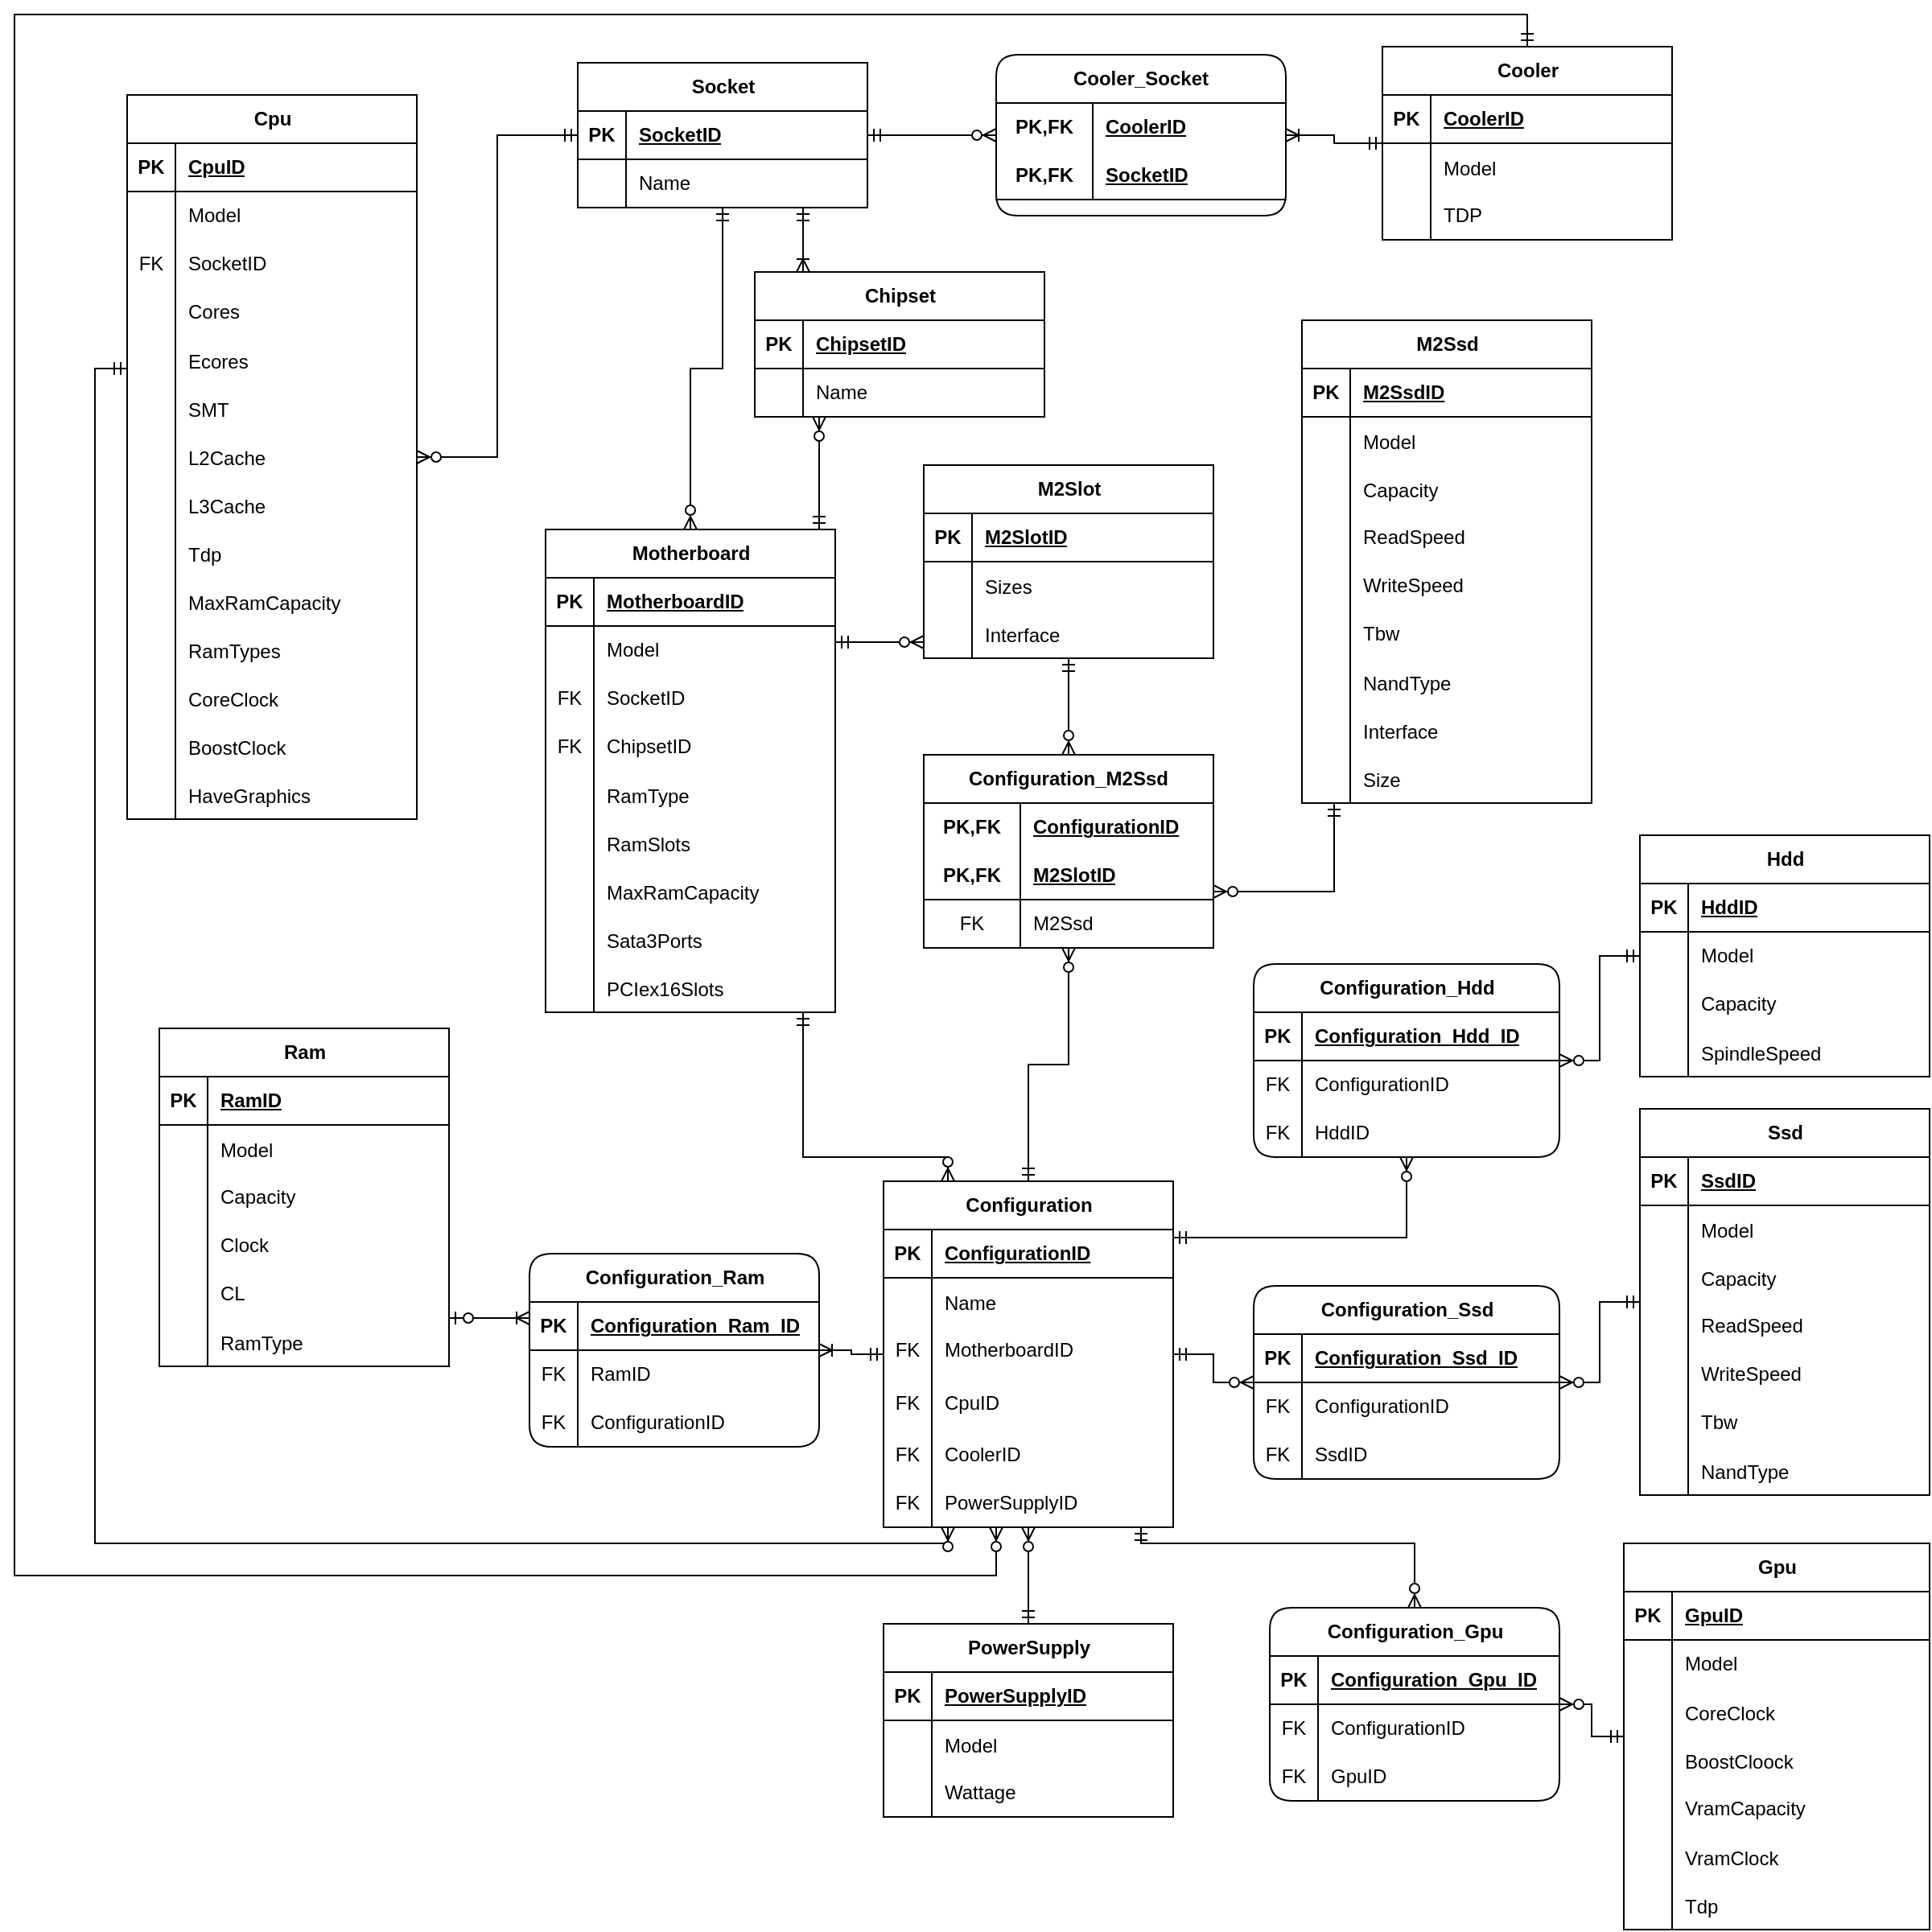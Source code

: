 <mxfile version="22.0.0" type="device">
  <diagram name="Страница — 1" id="UdamKFOE-G2v54wZYNPL">
    <mxGraphModel dx="3126" dy="2033" grid="1" gridSize="10" guides="1" tooltips="1" connect="1" arrows="1" fold="1" page="1" pageScale="1" pageWidth="1100" pageHeight="850" math="0" shadow="0">
      <root>
        <mxCell id="0" />
        <mxCell id="1" parent="0" />
        <mxCell id="NddAvz-Z1nolz6n0DMKI-2" value="Cpu" style="shape=table;startSize=30;container=1;collapsible=1;childLayout=tableLayout;fixedRows=1;rowLines=0;fontStyle=1;align=center;resizeLast=1;html=1;columnLines=1;" parent="1" vertex="1">
          <mxGeometry x="40" y="-330" width="180" height="450" as="geometry" />
        </mxCell>
        <mxCell id="NddAvz-Z1nolz6n0DMKI-3" value="" style="shape=tableRow;horizontal=0;startSize=0;swimlaneHead=0;swimlaneBody=0;fillColor=none;collapsible=0;dropTarget=0;points=[[0,0.5],[1,0.5]];portConstraint=eastwest;top=0;left=0;right=0;bottom=1;" parent="NddAvz-Z1nolz6n0DMKI-2" vertex="1">
          <mxGeometry y="30" width="180" height="30" as="geometry" />
        </mxCell>
        <mxCell id="NddAvz-Z1nolz6n0DMKI-4" value="PK" style="shape=partialRectangle;connectable=0;fillColor=none;top=0;left=0;bottom=0;right=0;fontStyle=1;overflow=hidden;whiteSpace=wrap;html=1;" parent="NddAvz-Z1nolz6n0DMKI-3" vertex="1">
          <mxGeometry width="30" height="30" as="geometry">
            <mxRectangle width="30" height="30" as="alternateBounds" />
          </mxGeometry>
        </mxCell>
        <mxCell id="NddAvz-Z1nolz6n0DMKI-5" value="CpuID" style="shape=partialRectangle;connectable=0;fillColor=none;top=0;left=0;bottom=0;right=0;align=left;spacingLeft=6;fontStyle=5;overflow=hidden;whiteSpace=wrap;html=1;" parent="NddAvz-Z1nolz6n0DMKI-3" vertex="1">
          <mxGeometry x="30" width="150" height="30" as="geometry">
            <mxRectangle width="150" height="30" as="alternateBounds" />
          </mxGeometry>
        </mxCell>
        <mxCell id="NddAvz-Z1nolz6n0DMKI-6" value="" style="shape=tableRow;horizontal=0;startSize=0;swimlaneHead=0;swimlaneBody=0;fillColor=none;collapsible=0;dropTarget=0;points=[[0,0.5],[1,0.5]];portConstraint=eastwest;top=0;left=0;right=0;bottom=0;" parent="NddAvz-Z1nolz6n0DMKI-2" vertex="1">
          <mxGeometry y="60" width="180" height="30" as="geometry" />
        </mxCell>
        <mxCell id="NddAvz-Z1nolz6n0DMKI-7" value="" style="shape=partialRectangle;connectable=0;fillColor=none;top=0;left=0;bottom=0;right=0;editable=1;overflow=hidden;whiteSpace=wrap;html=1;" parent="NddAvz-Z1nolz6n0DMKI-6" vertex="1">
          <mxGeometry width="30" height="30" as="geometry">
            <mxRectangle width="30" height="30" as="alternateBounds" />
          </mxGeometry>
        </mxCell>
        <mxCell id="NddAvz-Z1nolz6n0DMKI-8" value="Model" style="shape=partialRectangle;connectable=0;fillColor=none;top=0;left=0;bottom=0;right=0;align=left;spacingLeft=6;overflow=hidden;whiteSpace=wrap;html=1;" parent="NddAvz-Z1nolz6n0DMKI-6" vertex="1">
          <mxGeometry x="30" width="150" height="30" as="geometry">
            <mxRectangle width="150" height="30" as="alternateBounds" />
          </mxGeometry>
        </mxCell>
        <mxCell id="NddAvz-Z1nolz6n0DMKI-207" value="" style="shape=tableRow;horizontal=0;startSize=0;swimlaneHead=0;swimlaneBody=0;fillColor=none;collapsible=0;dropTarget=0;points=[[0,0.5],[1,0.5]];portConstraint=eastwest;top=0;left=0;right=0;bottom=0;" parent="NddAvz-Z1nolz6n0DMKI-2" vertex="1">
          <mxGeometry y="90" width="180" height="30" as="geometry" />
        </mxCell>
        <mxCell id="NddAvz-Z1nolz6n0DMKI-208" value="FK" style="shape=partialRectangle;connectable=0;fillColor=none;top=0;left=0;bottom=0;right=0;fontStyle=0;overflow=hidden;whiteSpace=wrap;html=1;" parent="NddAvz-Z1nolz6n0DMKI-207" vertex="1">
          <mxGeometry width="30" height="30" as="geometry">
            <mxRectangle width="30" height="30" as="alternateBounds" />
          </mxGeometry>
        </mxCell>
        <mxCell id="NddAvz-Z1nolz6n0DMKI-209" value="SocketID" style="shape=partialRectangle;connectable=0;fillColor=none;top=0;left=0;bottom=0;right=0;align=left;spacingLeft=6;fontStyle=0;overflow=hidden;whiteSpace=wrap;html=1;" parent="NddAvz-Z1nolz6n0DMKI-207" vertex="1">
          <mxGeometry x="30" width="150" height="30" as="geometry">
            <mxRectangle width="150" height="30" as="alternateBounds" />
          </mxGeometry>
        </mxCell>
        <mxCell id="NddAvz-Z1nolz6n0DMKI-12" value="" style="shape=tableRow;horizontal=0;startSize=0;swimlaneHead=0;swimlaneBody=0;fillColor=none;collapsible=0;dropTarget=0;points=[[0,0.5],[1,0.5]];portConstraint=eastwest;top=0;left=0;right=0;bottom=0;" parent="NddAvz-Z1nolz6n0DMKI-2" vertex="1">
          <mxGeometry y="120" width="180" height="30" as="geometry" />
        </mxCell>
        <mxCell id="NddAvz-Z1nolz6n0DMKI-13" value="" style="shape=partialRectangle;connectable=0;fillColor=none;top=0;left=0;bottom=0;right=0;editable=1;overflow=hidden;whiteSpace=wrap;html=1;" parent="NddAvz-Z1nolz6n0DMKI-12" vertex="1">
          <mxGeometry width="30" height="30" as="geometry">
            <mxRectangle width="30" height="30" as="alternateBounds" />
          </mxGeometry>
        </mxCell>
        <mxCell id="NddAvz-Z1nolz6n0DMKI-14" value="Cores" style="shape=partialRectangle;connectable=0;fillColor=none;top=0;left=0;bottom=0;right=0;align=left;spacingLeft=6;overflow=hidden;whiteSpace=wrap;html=1;" parent="NddAvz-Z1nolz6n0DMKI-12" vertex="1">
          <mxGeometry x="30" width="150" height="30" as="geometry">
            <mxRectangle width="150" height="30" as="alternateBounds" />
          </mxGeometry>
        </mxCell>
        <mxCell id="NddAvz-Z1nolz6n0DMKI-87" value="" style="shape=tableRow;horizontal=0;startSize=0;swimlaneHead=0;swimlaneBody=0;fillColor=none;collapsible=0;dropTarget=0;points=[[0,0.5],[1,0.5]];portConstraint=eastwest;top=0;left=0;right=0;bottom=0;" parent="NddAvz-Z1nolz6n0DMKI-2" vertex="1">
          <mxGeometry y="150" width="180" height="30" as="geometry" />
        </mxCell>
        <mxCell id="NddAvz-Z1nolz6n0DMKI-88" value="" style="shape=partialRectangle;connectable=0;fillColor=none;top=0;left=0;bottom=0;right=0;editable=1;overflow=hidden;" parent="NddAvz-Z1nolz6n0DMKI-87" vertex="1">
          <mxGeometry width="30" height="30" as="geometry">
            <mxRectangle width="30" height="30" as="alternateBounds" />
          </mxGeometry>
        </mxCell>
        <mxCell id="NddAvz-Z1nolz6n0DMKI-89" value="Ecores" style="shape=partialRectangle;connectable=0;fillColor=none;top=0;left=0;bottom=0;right=0;align=left;spacingLeft=6;overflow=hidden;" parent="NddAvz-Z1nolz6n0DMKI-87" vertex="1">
          <mxGeometry x="30" width="150" height="30" as="geometry">
            <mxRectangle width="150" height="30" as="alternateBounds" />
          </mxGeometry>
        </mxCell>
        <mxCell id="NddAvz-Z1nolz6n0DMKI-90" value="" style="shape=tableRow;horizontal=0;startSize=0;swimlaneHead=0;swimlaneBody=0;fillColor=none;collapsible=0;dropTarget=0;points=[[0,0.5],[1,0.5]];portConstraint=eastwest;top=0;left=0;right=0;bottom=0;" parent="NddAvz-Z1nolz6n0DMKI-2" vertex="1">
          <mxGeometry y="180" width="180" height="30" as="geometry" />
        </mxCell>
        <mxCell id="NddAvz-Z1nolz6n0DMKI-91" value="" style="shape=partialRectangle;connectable=0;fillColor=none;top=0;left=0;bottom=0;right=0;editable=1;overflow=hidden;" parent="NddAvz-Z1nolz6n0DMKI-90" vertex="1">
          <mxGeometry width="30" height="30" as="geometry">
            <mxRectangle width="30" height="30" as="alternateBounds" />
          </mxGeometry>
        </mxCell>
        <mxCell id="NddAvz-Z1nolz6n0DMKI-92" value="SMT" style="shape=partialRectangle;connectable=0;fillColor=none;top=0;left=0;bottom=0;right=0;align=left;spacingLeft=6;overflow=hidden;" parent="NddAvz-Z1nolz6n0DMKI-90" vertex="1">
          <mxGeometry x="30" width="150" height="30" as="geometry">
            <mxRectangle width="150" height="30" as="alternateBounds" />
          </mxGeometry>
        </mxCell>
        <mxCell id="NddAvz-Z1nolz6n0DMKI-93" value="" style="shape=tableRow;horizontal=0;startSize=0;swimlaneHead=0;swimlaneBody=0;fillColor=none;collapsible=0;dropTarget=0;points=[[0,0.5],[1,0.5]];portConstraint=eastwest;top=0;left=0;right=0;bottom=0;" parent="NddAvz-Z1nolz6n0DMKI-2" vertex="1">
          <mxGeometry y="210" width="180" height="30" as="geometry" />
        </mxCell>
        <mxCell id="NddAvz-Z1nolz6n0DMKI-94" value="" style="shape=partialRectangle;connectable=0;fillColor=none;top=0;left=0;bottom=0;right=0;editable=1;overflow=hidden;" parent="NddAvz-Z1nolz6n0DMKI-93" vertex="1">
          <mxGeometry width="30" height="30" as="geometry">
            <mxRectangle width="30" height="30" as="alternateBounds" />
          </mxGeometry>
        </mxCell>
        <mxCell id="NddAvz-Z1nolz6n0DMKI-95" value="L2Cache" style="shape=partialRectangle;connectable=0;fillColor=none;top=0;left=0;bottom=0;right=0;align=left;spacingLeft=6;overflow=hidden;" parent="NddAvz-Z1nolz6n0DMKI-93" vertex="1">
          <mxGeometry x="30" width="150" height="30" as="geometry">
            <mxRectangle width="150" height="30" as="alternateBounds" />
          </mxGeometry>
        </mxCell>
        <mxCell id="NddAvz-Z1nolz6n0DMKI-96" value="" style="shape=tableRow;horizontal=0;startSize=0;swimlaneHead=0;swimlaneBody=0;fillColor=none;collapsible=0;dropTarget=0;points=[[0,0.5],[1,0.5]];portConstraint=eastwest;top=0;left=0;right=0;bottom=0;" parent="NddAvz-Z1nolz6n0DMKI-2" vertex="1">
          <mxGeometry y="240" width="180" height="30" as="geometry" />
        </mxCell>
        <mxCell id="NddAvz-Z1nolz6n0DMKI-97" value="" style="shape=partialRectangle;connectable=0;fillColor=none;top=0;left=0;bottom=0;right=0;editable=1;overflow=hidden;" parent="NddAvz-Z1nolz6n0DMKI-96" vertex="1">
          <mxGeometry width="30" height="30" as="geometry">
            <mxRectangle width="30" height="30" as="alternateBounds" />
          </mxGeometry>
        </mxCell>
        <mxCell id="NddAvz-Z1nolz6n0DMKI-98" value="L3Cache" style="shape=partialRectangle;connectable=0;fillColor=none;top=0;left=0;bottom=0;right=0;align=left;spacingLeft=6;overflow=hidden;" parent="NddAvz-Z1nolz6n0DMKI-96" vertex="1">
          <mxGeometry x="30" width="150" height="30" as="geometry">
            <mxRectangle width="150" height="30" as="alternateBounds" />
          </mxGeometry>
        </mxCell>
        <mxCell id="NddAvz-Z1nolz6n0DMKI-102" value="" style="shape=tableRow;horizontal=0;startSize=0;swimlaneHead=0;swimlaneBody=0;fillColor=none;collapsible=0;dropTarget=0;points=[[0,0.5],[1,0.5]];portConstraint=eastwest;top=0;left=0;right=0;bottom=0;" parent="NddAvz-Z1nolz6n0DMKI-2" vertex="1">
          <mxGeometry y="270" width="180" height="30" as="geometry" />
        </mxCell>
        <mxCell id="NddAvz-Z1nolz6n0DMKI-103" value="" style="shape=partialRectangle;connectable=0;fillColor=none;top=0;left=0;bottom=0;right=0;editable=1;overflow=hidden;" parent="NddAvz-Z1nolz6n0DMKI-102" vertex="1">
          <mxGeometry width="30" height="30" as="geometry">
            <mxRectangle width="30" height="30" as="alternateBounds" />
          </mxGeometry>
        </mxCell>
        <mxCell id="NddAvz-Z1nolz6n0DMKI-104" value="Tdp" style="shape=partialRectangle;connectable=0;fillColor=none;top=0;left=0;bottom=0;right=0;align=left;spacingLeft=6;overflow=hidden;" parent="NddAvz-Z1nolz6n0DMKI-102" vertex="1">
          <mxGeometry x="30" width="150" height="30" as="geometry">
            <mxRectangle width="150" height="30" as="alternateBounds" />
          </mxGeometry>
        </mxCell>
        <mxCell id="NddAvz-Z1nolz6n0DMKI-105" value="" style="shape=tableRow;horizontal=0;startSize=0;swimlaneHead=0;swimlaneBody=0;fillColor=none;collapsible=0;dropTarget=0;points=[[0,0.5],[1,0.5]];portConstraint=eastwest;top=0;left=0;right=0;bottom=0;" parent="NddAvz-Z1nolz6n0DMKI-2" vertex="1">
          <mxGeometry y="300" width="180" height="30" as="geometry" />
        </mxCell>
        <mxCell id="NddAvz-Z1nolz6n0DMKI-106" value="" style="shape=partialRectangle;connectable=0;fillColor=none;top=0;left=0;bottom=0;right=0;editable=1;overflow=hidden;" parent="NddAvz-Z1nolz6n0DMKI-105" vertex="1">
          <mxGeometry width="30" height="30" as="geometry">
            <mxRectangle width="30" height="30" as="alternateBounds" />
          </mxGeometry>
        </mxCell>
        <mxCell id="NddAvz-Z1nolz6n0DMKI-107" value="MaxRamCapacity" style="shape=partialRectangle;connectable=0;fillColor=none;top=0;left=0;bottom=0;right=0;align=left;spacingLeft=6;overflow=hidden;" parent="NddAvz-Z1nolz6n0DMKI-105" vertex="1">
          <mxGeometry x="30" width="150" height="30" as="geometry">
            <mxRectangle width="150" height="30" as="alternateBounds" />
          </mxGeometry>
        </mxCell>
        <mxCell id="kGMz25evwBKDb5Sjtnsn-4" value="" style="shape=tableRow;horizontal=0;startSize=0;swimlaneHead=0;swimlaneBody=0;fillColor=none;collapsible=0;dropTarget=0;points=[[0,0.5],[1,0.5]];portConstraint=eastwest;top=0;left=0;right=0;bottom=0;" parent="NddAvz-Z1nolz6n0DMKI-2" vertex="1">
          <mxGeometry y="330" width="180" height="30" as="geometry" />
        </mxCell>
        <mxCell id="kGMz25evwBKDb5Sjtnsn-5" value="" style="shape=partialRectangle;connectable=0;fillColor=none;top=0;left=0;bottom=0;right=0;editable=1;overflow=hidden;" parent="kGMz25evwBKDb5Sjtnsn-4" vertex="1">
          <mxGeometry width="30" height="30" as="geometry">
            <mxRectangle width="30" height="30" as="alternateBounds" />
          </mxGeometry>
        </mxCell>
        <mxCell id="kGMz25evwBKDb5Sjtnsn-6" value="RamTypes" style="shape=partialRectangle;connectable=0;fillColor=none;top=0;left=0;bottom=0;right=0;align=left;spacingLeft=6;overflow=hidden;" parent="kGMz25evwBKDb5Sjtnsn-4" vertex="1">
          <mxGeometry x="30" width="150" height="30" as="geometry">
            <mxRectangle width="150" height="30" as="alternateBounds" />
          </mxGeometry>
        </mxCell>
        <mxCell id="NddAvz-Z1nolz6n0DMKI-108" value="" style="shape=tableRow;horizontal=0;startSize=0;swimlaneHead=0;swimlaneBody=0;fillColor=none;collapsible=0;dropTarget=0;points=[[0,0.5],[1,0.5]];portConstraint=eastwest;top=0;left=0;right=0;bottom=0;" parent="NddAvz-Z1nolz6n0DMKI-2" vertex="1">
          <mxGeometry y="360" width="180" height="30" as="geometry" />
        </mxCell>
        <mxCell id="NddAvz-Z1nolz6n0DMKI-109" value="" style="shape=partialRectangle;connectable=0;fillColor=none;top=0;left=0;bottom=0;right=0;editable=1;overflow=hidden;" parent="NddAvz-Z1nolz6n0DMKI-108" vertex="1">
          <mxGeometry width="30" height="30" as="geometry">
            <mxRectangle width="30" height="30" as="alternateBounds" />
          </mxGeometry>
        </mxCell>
        <mxCell id="NddAvz-Z1nolz6n0DMKI-110" value="CoreClock" style="shape=partialRectangle;connectable=0;fillColor=none;top=0;left=0;bottom=0;right=0;align=left;spacingLeft=6;overflow=hidden;" parent="NddAvz-Z1nolz6n0DMKI-108" vertex="1">
          <mxGeometry x="30" width="150" height="30" as="geometry">
            <mxRectangle width="150" height="30" as="alternateBounds" />
          </mxGeometry>
        </mxCell>
        <mxCell id="NddAvz-Z1nolz6n0DMKI-111" value="" style="shape=tableRow;horizontal=0;startSize=0;swimlaneHead=0;swimlaneBody=0;fillColor=none;collapsible=0;dropTarget=0;points=[[0,0.5],[1,0.5]];portConstraint=eastwest;top=0;left=0;right=0;bottom=0;" parent="NddAvz-Z1nolz6n0DMKI-2" vertex="1">
          <mxGeometry y="390" width="180" height="30" as="geometry" />
        </mxCell>
        <mxCell id="NddAvz-Z1nolz6n0DMKI-112" value="" style="shape=partialRectangle;connectable=0;fillColor=none;top=0;left=0;bottom=0;right=0;editable=1;overflow=hidden;" parent="NddAvz-Z1nolz6n0DMKI-111" vertex="1">
          <mxGeometry width="30" height="30" as="geometry">
            <mxRectangle width="30" height="30" as="alternateBounds" />
          </mxGeometry>
        </mxCell>
        <mxCell id="NddAvz-Z1nolz6n0DMKI-113" value="BoostClock" style="shape=partialRectangle;connectable=0;fillColor=none;top=0;left=0;bottom=0;right=0;align=left;spacingLeft=6;overflow=hidden;" parent="NddAvz-Z1nolz6n0DMKI-111" vertex="1">
          <mxGeometry x="30" width="150" height="30" as="geometry">
            <mxRectangle width="150" height="30" as="alternateBounds" />
          </mxGeometry>
        </mxCell>
        <mxCell id="mi3IFSnGhxSNRP53b42l-1" value="" style="shape=tableRow;horizontal=0;startSize=0;swimlaneHead=0;swimlaneBody=0;fillColor=none;collapsible=0;dropTarget=0;points=[[0,0.5],[1,0.5]];portConstraint=eastwest;top=0;left=0;right=0;bottom=0;" parent="NddAvz-Z1nolz6n0DMKI-2" vertex="1">
          <mxGeometry y="420" width="180" height="30" as="geometry" />
        </mxCell>
        <mxCell id="mi3IFSnGhxSNRP53b42l-2" value="" style="shape=partialRectangle;connectable=0;fillColor=none;top=0;left=0;bottom=0;right=0;editable=1;overflow=hidden;" parent="mi3IFSnGhxSNRP53b42l-1" vertex="1">
          <mxGeometry width="30" height="30" as="geometry">
            <mxRectangle width="30" height="30" as="alternateBounds" />
          </mxGeometry>
        </mxCell>
        <mxCell id="mi3IFSnGhxSNRP53b42l-3" value="HaveGraphics" style="shape=partialRectangle;connectable=0;fillColor=none;top=0;left=0;bottom=0;right=0;align=left;spacingLeft=6;overflow=hidden;" parent="mi3IFSnGhxSNRP53b42l-1" vertex="1">
          <mxGeometry x="30" width="150" height="30" as="geometry">
            <mxRectangle width="150" height="30" as="alternateBounds" />
          </mxGeometry>
        </mxCell>
        <mxCell id="NddAvz-Z1nolz6n0DMKI-15" value="Motherboard" style="shape=table;startSize=30;container=1;collapsible=1;childLayout=tableLayout;fixedRows=1;rowLines=0;fontStyle=1;align=center;resizeLast=1;html=1;" parent="1" vertex="1">
          <mxGeometry x="300" y="-60" width="180" height="300" as="geometry" />
        </mxCell>
        <mxCell id="NddAvz-Z1nolz6n0DMKI-16" value="" style="shape=tableRow;horizontal=0;startSize=0;swimlaneHead=0;swimlaneBody=0;fillColor=none;collapsible=0;dropTarget=0;points=[[0,0.5],[1,0.5]];portConstraint=eastwest;top=0;left=0;right=0;bottom=1;" parent="NddAvz-Z1nolz6n0DMKI-15" vertex="1">
          <mxGeometry y="30" width="180" height="30" as="geometry" />
        </mxCell>
        <mxCell id="NddAvz-Z1nolz6n0DMKI-17" value="PK" style="shape=partialRectangle;connectable=0;fillColor=none;top=0;left=0;bottom=0;right=0;fontStyle=1;overflow=hidden;whiteSpace=wrap;html=1;" parent="NddAvz-Z1nolz6n0DMKI-16" vertex="1">
          <mxGeometry width="30" height="30" as="geometry">
            <mxRectangle width="30" height="30" as="alternateBounds" />
          </mxGeometry>
        </mxCell>
        <mxCell id="NddAvz-Z1nolz6n0DMKI-18" value="MotherboardID" style="shape=partialRectangle;connectable=0;fillColor=none;top=0;left=0;bottom=0;right=0;align=left;spacingLeft=6;fontStyle=5;overflow=hidden;whiteSpace=wrap;html=1;" parent="NddAvz-Z1nolz6n0DMKI-16" vertex="1">
          <mxGeometry x="30" width="150" height="30" as="geometry">
            <mxRectangle width="150" height="30" as="alternateBounds" />
          </mxGeometry>
        </mxCell>
        <mxCell id="NddAvz-Z1nolz6n0DMKI-19" value="" style="shape=tableRow;horizontal=0;startSize=0;swimlaneHead=0;swimlaneBody=0;fillColor=none;collapsible=0;dropTarget=0;points=[[0,0.5],[1,0.5]];portConstraint=eastwest;top=0;left=0;right=0;bottom=0;" parent="NddAvz-Z1nolz6n0DMKI-15" vertex="1">
          <mxGeometry y="60" width="180" height="30" as="geometry" />
        </mxCell>
        <mxCell id="NddAvz-Z1nolz6n0DMKI-20" value="" style="shape=partialRectangle;connectable=0;fillColor=none;top=0;left=0;bottom=0;right=0;editable=1;overflow=hidden;whiteSpace=wrap;html=1;" parent="NddAvz-Z1nolz6n0DMKI-19" vertex="1">
          <mxGeometry width="30" height="30" as="geometry">
            <mxRectangle width="30" height="30" as="alternateBounds" />
          </mxGeometry>
        </mxCell>
        <mxCell id="NddAvz-Z1nolz6n0DMKI-21" value="Model" style="shape=partialRectangle;connectable=0;fillColor=none;top=0;left=0;bottom=0;right=0;align=left;spacingLeft=6;overflow=hidden;whiteSpace=wrap;html=1;" parent="NddAvz-Z1nolz6n0DMKI-19" vertex="1">
          <mxGeometry x="30" width="150" height="30" as="geometry">
            <mxRectangle width="150" height="30" as="alternateBounds" />
          </mxGeometry>
        </mxCell>
        <mxCell id="NddAvz-Z1nolz6n0DMKI-210" value="" style="shape=tableRow;horizontal=0;startSize=0;swimlaneHead=0;swimlaneBody=0;fillColor=none;collapsible=0;dropTarget=0;points=[[0,0.5],[1,0.5]];portConstraint=eastwest;top=0;left=0;right=0;bottom=0;" parent="NddAvz-Z1nolz6n0DMKI-15" vertex="1">
          <mxGeometry y="90" width="180" height="30" as="geometry" />
        </mxCell>
        <mxCell id="NddAvz-Z1nolz6n0DMKI-211" value="FK" style="shape=partialRectangle;connectable=0;fillColor=none;top=0;left=0;bottom=0;right=0;fontStyle=0;overflow=hidden;whiteSpace=wrap;html=1;" parent="NddAvz-Z1nolz6n0DMKI-210" vertex="1">
          <mxGeometry width="30" height="30" as="geometry">
            <mxRectangle width="30" height="30" as="alternateBounds" />
          </mxGeometry>
        </mxCell>
        <mxCell id="NddAvz-Z1nolz6n0DMKI-212" value="SocketID" style="shape=partialRectangle;connectable=0;fillColor=none;top=0;left=0;bottom=0;right=0;align=left;spacingLeft=6;fontStyle=0;overflow=hidden;whiteSpace=wrap;html=1;" parent="NddAvz-Z1nolz6n0DMKI-210" vertex="1">
          <mxGeometry x="30" width="150" height="30" as="geometry">
            <mxRectangle width="150" height="30" as="alternateBounds" />
          </mxGeometry>
        </mxCell>
        <mxCell id="NddAvz-Z1nolz6n0DMKI-25" value="" style="shape=tableRow;horizontal=0;startSize=0;swimlaneHead=0;swimlaneBody=0;fillColor=none;collapsible=0;dropTarget=0;points=[[0,0.5],[1,0.5]];portConstraint=eastwest;top=0;left=0;right=0;bottom=0;" parent="NddAvz-Z1nolz6n0DMKI-15" vertex="1">
          <mxGeometry y="120" width="180" height="30" as="geometry" />
        </mxCell>
        <mxCell id="NddAvz-Z1nolz6n0DMKI-26" value="FK" style="shape=partialRectangle;connectable=0;fillColor=none;top=0;left=0;bottom=0;right=0;editable=1;overflow=hidden;whiteSpace=wrap;html=1;" parent="NddAvz-Z1nolz6n0DMKI-25" vertex="1">
          <mxGeometry width="30" height="30" as="geometry">
            <mxRectangle width="30" height="30" as="alternateBounds" />
          </mxGeometry>
        </mxCell>
        <mxCell id="NddAvz-Z1nolz6n0DMKI-27" value="ChipsetID" style="shape=partialRectangle;connectable=0;fillColor=none;top=0;left=0;bottom=0;right=0;align=left;spacingLeft=6;overflow=hidden;whiteSpace=wrap;html=1;" parent="NddAvz-Z1nolz6n0DMKI-25" vertex="1">
          <mxGeometry x="30" width="150" height="30" as="geometry">
            <mxRectangle width="150" height="30" as="alternateBounds" />
          </mxGeometry>
        </mxCell>
        <mxCell id="kGMz25evwBKDb5Sjtnsn-7" value="" style="shape=tableRow;horizontal=0;startSize=0;swimlaneHead=0;swimlaneBody=0;fillColor=none;collapsible=0;dropTarget=0;points=[[0,0.5],[1,0.5]];portConstraint=eastwest;top=0;left=0;right=0;bottom=0;" parent="NddAvz-Z1nolz6n0DMKI-15" vertex="1">
          <mxGeometry y="150" width="180" height="30" as="geometry" />
        </mxCell>
        <mxCell id="kGMz25evwBKDb5Sjtnsn-8" value="" style="shape=partialRectangle;connectable=0;fillColor=none;top=0;left=0;bottom=0;right=0;editable=1;overflow=hidden;" parent="kGMz25evwBKDb5Sjtnsn-7" vertex="1">
          <mxGeometry width="30" height="30" as="geometry">
            <mxRectangle width="30" height="30" as="alternateBounds" />
          </mxGeometry>
        </mxCell>
        <mxCell id="kGMz25evwBKDb5Sjtnsn-9" value="RamType" style="shape=partialRectangle;connectable=0;fillColor=none;top=0;left=0;bottom=0;right=0;align=left;spacingLeft=6;overflow=hidden;" parent="kGMz25evwBKDb5Sjtnsn-7" vertex="1">
          <mxGeometry x="30" width="150" height="30" as="geometry">
            <mxRectangle width="150" height="30" as="alternateBounds" />
          </mxGeometry>
        </mxCell>
        <mxCell id="NddAvz-Z1nolz6n0DMKI-144" value="" style="shape=tableRow;horizontal=0;startSize=0;swimlaneHead=0;swimlaneBody=0;fillColor=none;collapsible=0;dropTarget=0;points=[[0,0.5],[1,0.5]];portConstraint=eastwest;top=0;left=0;right=0;bottom=0;" parent="NddAvz-Z1nolz6n0DMKI-15" vertex="1">
          <mxGeometry y="180" width="180" height="30" as="geometry" />
        </mxCell>
        <mxCell id="NddAvz-Z1nolz6n0DMKI-145" value="" style="shape=partialRectangle;connectable=0;fillColor=none;top=0;left=0;bottom=0;right=0;editable=1;overflow=hidden;" parent="NddAvz-Z1nolz6n0DMKI-144" vertex="1">
          <mxGeometry width="30" height="30" as="geometry">
            <mxRectangle width="30" height="30" as="alternateBounds" />
          </mxGeometry>
        </mxCell>
        <mxCell id="NddAvz-Z1nolz6n0DMKI-146" value="RamSlots" style="shape=partialRectangle;connectable=0;fillColor=none;top=0;left=0;bottom=0;right=0;align=left;spacingLeft=6;overflow=hidden;" parent="NddAvz-Z1nolz6n0DMKI-144" vertex="1">
          <mxGeometry x="30" width="150" height="30" as="geometry">
            <mxRectangle width="150" height="30" as="alternateBounds" />
          </mxGeometry>
        </mxCell>
        <mxCell id="NddAvz-Z1nolz6n0DMKI-153" value="" style="shape=tableRow;horizontal=0;startSize=0;swimlaneHead=0;swimlaneBody=0;fillColor=none;collapsible=0;dropTarget=0;points=[[0,0.5],[1,0.5]];portConstraint=eastwest;top=0;left=0;right=0;bottom=0;" parent="NddAvz-Z1nolz6n0DMKI-15" vertex="1">
          <mxGeometry y="210" width="180" height="30" as="geometry" />
        </mxCell>
        <mxCell id="NddAvz-Z1nolz6n0DMKI-154" value="" style="shape=partialRectangle;connectable=0;fillColor=none;top=0;left=0;bottom=0;right=0;editable=1;overflow=hidden;" parent="NddAvz-Z1nolz6n0DMKI-153" vertex="1">
          <mxGeometry width="30" height="30" as="geometry">
            <mxRectangle width="30" height="30" as="alternateBounds" />
          </mxGeometry>
        </mxCell>
        <mxCell id="NddAvz-Z1nolz6n0DMKI-155" value="MaxRamCapacity" style="shape=partialRectangle;connectable=0;fillColor=none;top=0;left=0;bottom=0;right=0;align=left;spacingLeft=6;overflow=hidden;" parent="NddAvz-Z1nolz6n0DMKI-153" vertex="1">
          <mxGeometry x="30" width="150" height="30" as="geometry">
            <mxRectangle width="150" height="30" as="alternateBounds" />
          </mxGeometry>
        </mxCell>
        <mxCell id="NddAvz-Z1nolz6n0DMKI-159" value="" style="shape=tableRow;horizontal=0;startSize=0;swimlaneHead=0;swimlaneBody=0;fillColor=none;collapsible=0;dropTarget=0;points=[[0,0.5],[1,0.5]];portConstraint=eastwest;top=0;left=0;right=0;bottom=0;" parent="NddAvz-Z1nolz6n0DMKI-15" vertex="1">
          <mxGeometry y="240" width="180" height="30" as="geometry" />
        </mxCell>
        <mxCell id="NddAvz-Z1nolz6n0DMKI-160" value="" style="shape=partialRectangle;connectable=0;fillColor=none;top=0;left=0;bottom=0;right=0;editable=1;overflow=hidden;" parent="NddAvz-Z1nolz6n0DMKI-159" vertex="1">
          <mxGeometry width="30" height="30" as="geometry">
            <mxRectangle width="30" height="30" as="alternateBounds" />
          </mxGeometry>
        </mxCell>
        <mxCell id="NddAvz-Z1nolz6n0DMKI-161" value="Sata3Ports" style="shape=partialRectangle;connectable=0;fillColor=none;top=0;left=0;bottom=0;right=0;align=left;spacingLeft=6;overflow=hidden;" parent="NddAvz-Z1nolz6n0DMKI-159" vertex="1">
          <mxGeometry x="30" width="150" height="30" as="geometry">
            <mxRectangle width="150" height="30" as="alternateBounds" />
          </mxGeometry>
        </mxCell>
        <mxCell id="NddAvz-Z1nolz6n0DMKI-162" value="" style="shape=tableRow;horizontal=0;startSize=0;swimlaneHead=0;swimlaneBody=0;fillColor=none;collapsible=0;dropTarget=0;points=[[0,0.5],[1,0.5]];portConstraint=eastwest;top=0;left=0;right=0;bottom=0;" parent="NddAvz-Z1nolz6n0DMKI-15" vertex="1">
          <mxGeometry y="270" width="180" height="30" as="geometry" />
        </mxCell>
        <mxCell id="NddAvz-Z1nolz6n0DMKI-163" value="" style="shape=partialRectangle;connectable=0;fillColor=none;top=0;left=0;bottom=0;right=0;editable=1;overflow=hidden;" parent="NddAvz-Z1nolz6n0DMKI-162" vertex="1">
          <mxGeometry width="30" height="30" as="geometry">
            <mxRectangle width="30" height="30" as="alternateBounds" />
          </mxGeometry>
        </mxCell>
        <mxCell id="NddAvz-Z1nolz6n0DMKI-164" value="PCIex16Slots" style="shape=partialRectangle;connectable=0;fillColor=none;top=0;left=0;bottom=0;right=0;align=left;spacingLeft=6;overflow=hidden;" parent="NddAvz-Z1nolz6n0DMKI-162" vertex="1">
          <mxGeometry x="30" width="150" height="30" as="geometry">
            <mxRectangle width="150" height="30" as="alternateBounds" />
          </mxGeometry>
        </mxCell>
        <mxCell id="NddAvz-Z1nolz6n0DMKI-28" value="Ram" style="shape=table;startSize=30;container=1;collapsible=1;childLayout=tableLayout;fixedRows=1;rowLines=0;fontStyle=1;align=center;resizeLast=1;html=1;" parent="1" vertex="1">
          <mxGeometry x="60" y="250" width="180" height="210" as="geometry" />
        </mxCell>
        <mxCell id="NddAvz-Z1nolz6n0DMKI-29" value="" style="shape=tableRow;horizontal=0;startSize=0;swimlaneHead=0;swimlaneBody=0;fillColor=none;collapsible=0;dropTarget=0;points=[[0,0.5],[1,0.5]];portConstraint=eastwest;top=0;left=0;right=0;bottom=1;" parent="NddAvz-Z1nolz6n0DMKI-28" vertex="1">
          <mxGeometry y="30" width="180" height="30" as="geometry" />
        </mxCell>
        <mxCell id="NddAvz-Z1nolz6n0DMKI-30" value="PK" style="shape=partialRectangle;connectable=0;fillColor=none;top=0;left=0;bottom=0;right=0;fontStyle=1;overflow=hidden;whiteSpace=wrap;html=1;" parent="NddAvz-Z1nolz6n0DMKI-29" vertex="1">
          <mxGeometry width="30" height="30" as="geometry">
            <mxRectangle width="30" height="30" as="alternateBounds" />
          </mxGeometry>
        </mxCell>
        <mxCell id="NddAvz-Z1nolz6n0DMKI-31" value="RamID" style="shape=partialRectangle;connectable=0;fillColor=none;top=0;left=0;bottom=0;right=0;align=left;spacingLeft=6;fontStyle=5;overflow=hidden;whiteSpace=wrap;html=1;" parent="NddAvz-Z1nolz6n0DMKI-29" vertex="1">
          <mxGeometry x="30" width="150" height="30" as="geometry">
            <mxRectangle width="150" height="30" as="alternateBounds" />
          </mxGeometry>
        </mxCell>
        <mxCell id="NddAvz-Z1nolz6n0DMKI-141" value="" style="shape=tableRow;horizontal=0;startSize=0;swimlaneHead=0;swimlaneBody=0;fillColor=none;collapsible=0;dropTarget=0;points=[[0,0.5],[1,0.5]];portConstraint=eastwest;top=0;left=0;right=0;bottom=0;" parent="NddAvz-Z1nolz6n0DMKI-28" vertex="1">
          <mxGeometry y="60" width="180" height="30" as="geometry" />
        </mxCell>
        <mxCell id="NddAvz-Z1nolz6n0DMKI-142" value="" style="shape=partialRectangle;connectable=0;fillColor=none;top=0;left=0;bottom=0;right=0;editable=1;overflow=hidden;" parent="NddAvz-Z1nolz6n0DMKI-141" vertex="1">
          <mxGeometry width="30" height="30" as="geometry">
            <mxRectangle width="30" height="30" as="alternateBounds" />
          </mxGeometry>
        </mxCell>
        <mxCell id="NddAvz-Z1nolz6n0DMKI-143" value="Model" style="shape=partialRectangle;connectable=0;fillColor=none;top=0;left=0;bottom=0;right=0;align=left;spacingLeft=6;overflow=hidden;" parent="NddAvz-Z1nolz6n0DMKI-141" vertex="1">
          <mxGeometry x="30" width="150" height="30" as="geometry">
            <mxRectangle width="150" height="30" as="alternateBounds" />
          </mxGeometry>
        </mxCell>
        <mxCell id="NddAvz-Z1nolz6n0DMKI-32" value="" style="shape=tableRow;horizontal=0;startSize=0;swimlaneHead=0;swimlaneBody=0;fillColor=none;collapsible=0;dropTarget=0;points=[[0,0.5],[1,0.5]];portConstraint=eastwest;top=0;left=0;right=0;bottom=0;" parent="NddAvz-Z1nolz6n0DMKI-28" vertex="1">
          <mxGeometry y="90" width="180" height="30" as="geometry" />
        </mxCell>
        <mxCell id="NddAvz-Z1nolz6n0DMKI-33" value="" style="shape=partialRectangle;connectable=0;fillColor=none;top=0;left=0;bottom=0;right=0;editable=1;overflow=hidden;whiteSpace=wrap;html=1;" parent="NddAvz-Z1nolz6n0DMKI-32" vertex="1">
          <mxGeometry width="30" height="30" as="geometry">
            <mxRectangle width="30" height="30" as="alternateBounds" />
          </mxGeometry>
        </mxCell>
        <mxCell id="NddAvz-Z1nolz6n0DMKI-34" value="Capacity" style="shape=partialRectangle;connectable=0;fillColor=none;top=0;left=0;bottom=0;right=0;align=left;spacingLeft=6;overflow=hidden;whiteSpace=wrap;html=1;" parent="NddAvz-Z1nolz6n0DMKI-32" vertex="1">
          <mxGeometry x="30" width="150" height="30" as="geometry">
            <mxRectangle width="150" height="30" as="alternateBounds" />
          </mxGeometry>
        </mxCell>
        <mxCell id="NddAvz-Z1nolz6n0DMKI-35" value="" style="shape=tableRow;horizontal=0;startSize=0;swimlaneHead=0;swimlaneBody=0;fillColor=none;collapsible=0;dropTarget=0;points=[[0,0.5],[1,0.5]];portConstraint=eastwest;top=0;left=0;right=0;bottom=0;" parent="NddAvz-Z1nolz6n0DMKI-28" vertex="1">
          <mxGeometry y="120" width="180" height="30" as="geometry" />
        </mxCell>
        <mxCell id="NddAvz-Z1nolz6n0DMKI-36" value="" style="shape=partialRectangle;connectable=0;fillColor=none;top=0;left=0;bottom=0;right=0;editable=1;overflow=hidden;whiteSpace=wrap;html=1;" parent="NddAvz-Z1nolz6n0DMKI-35" vertex="1">
          <mxGeometry width="30" height="30" as="geometry">
            <mxRectangle width="30" height="30" as="alternateBounds" />
          </mxGeometry>
        </mxCell>
        <mxCell id="NddAvz-Z1nolz6n0DMKI-37" value="Clock" style="shape=partialRectangle;connectable=0;fillColor=none;top=0;left=0;bottom=0;right=0;align=left;spacingLeft=6;overflow=hidden;whiteSpace=wrap;html=1;" parent="NddAvz-Z1nolz6n0DMKI-35" vertex="1">
          <mxGeometry x="30" width="150" height="30" as="geometry">
            <mxRectangle width="150" height="30" as="alternateBounds" />
          </mxGeometry>
        </mxCell>
        <mxCell id="NddAvz-Z1nolz6n0DMKI-38" value="" style="shape=tableRow;horizontal=0;startSize=0;swimlaneHead=0;swimlaneBody=0;fillColor=none;collapsible=0;dropTarget=0;points=[[0,0.5],[1,0.5]];portConstraint=eastwest;top=0;left=0;right=0;bottom=0;" parent="NddAvz-Z1nolz6n0DMKI-28" vertex="1">
          <mxGeometry y="150" width="180" height="30" as="geometry" />
        </mxCell>
        <mxCell id="NddAvz-Z1nolz6n0DMKI-39" value="" style="shape=partialRectangle;connectable=0;fillColor=none;top=0;left=0;bottom=0;right=0;editable=1;overflow=hidden;whiteSpace=wrap;html=1;" parent="NddAvz-Z1nolz6n0DMKI-38" vertex="1">
          <mxGeometry width="30" height="30" as="geometry">
            <mxRectangle width="30" height="30" as="alternateBounds" />
          </mxGeometry>
        </mxCell>
        <mxCell id="NddAvz-Z1nolz6n0DMKI-40" value="CL" style="shape=partialRectangle;connectable=0;fillColor=none;top=0;left=0;bottom=0;right=0;align=left;spacingLeft=6;overflow=hidden;whiteSpace=wrap;html=1;" parent="NddAvz-Z1nolz6n0DMKI-38" vertex="1">
          <mxGeometry x="30" width="150" height="30" as="geometry">
            <mxRectangle width="150" height="30" as="alternateBounds" />
          </mxGeometry>
        </mxCell>
        <mxCell id="kGMz25evwBKDb5Sjtnsn-1" value="" style="shape=tableRow;horizontal=0;startSize=0;swimlaneHead=0;swimlaneBody=0;fillColor=none;collapsible=0;dropTarget=0;points=[[0,0.5],[1,0.5]];portConstraint=eastwest;top=0;left=0;right=0;bottom=0;" parent="NddAvz-Z1nolz6n0DMKI-28" vertex="1">
          <mxGeometry y="180" width="180" height="30" as="geometry" />
        </mxCell>
        <mxCell id="kGMz25evwBKDb5Sjtnsn-2" value="" style="shape=partialRectangle;connectable=0;fillColor=none;top=0;left=0;bottom=0;right=0;editable=1;overflow=hidden;" parent="kGMz25evwBKDb5Sjtnsn-1" vertex="1">
          <mxGeometry width="30" height="30" as="geometry">
            <mxRectangle width="30" height="30" as="alternateBounds" />
          </mxGeometry>
        </mxCell>
        <mxCell id="kGMz25evwBKDb5Sjtnsn-3" value="RamType" style="shape=partialRectangle;connectable=0;fillColor=none;top=0;left=0;bottom=0;right=0;align=left;spacingLeft=6;overflow=hidden;" parent="kGMz25evwBKDb5Sjtnsn-1" vertex="1">
          <mxGeometry x="30" width="150" height="30" as="geometry">
            <mxRectangle width="150" height="30" as="alternateBounds" />
          </mxGeometry>
        </mxCell>
        <mxCell id="NddAvz-Z1nolz6n0DMKI-174" value="Cooler" style="shape=table;startSize=30;container=1;collapsible=1;childLayout=tableLayout;fixedRows=1;rowLines=0;fontStyle=1;align=center;resizeLast=1;html=1;" parent="1" vertex="1">
          <mxGeometry x="820" y="-360" width="180" height="120" as="geometry" />
        </mxCell>
        <mxCell id="NddAvz-Z1nolz6n0DMKI-175" value="" style="shape=tableRow;horizontal=0;startSize=0;swimlaneHead=0;swimlaneBody=0;fillColor=none;collapsible=0;dropTarget=0;points=[[0,0.5],[1,0.5]];portConstraint=eastwest;top=0;left=0;right=0;bottom=1;" parent="NddAvz-Z1nolz6n0DMKI-174" vertex="1">
          <mxGeometry y="30" width="180" height="30" as="geometry" />
        </mxCell>
        <mxCell id="NddAvz-Z1nolz6n0DMKI-176" value="PK" style="shape=partialRectangle;connectable=0;fillColor=none;top=0;left=0;bottom=0;right=0;fontStyle=1;overflow=hidden;whiteSpace=wrap;html=1;" parent="NddAvz-Z1nolz6n0DMKI-175" vertex="1">
          <mxGeometry width="30" height="30" as="geometry">
            <mxRectangle width="30" height="30" as="alternateBounds" />
          </mxGeometry>
        </mxCell>
        <mxCell id="NddAvz-Z1nolz6n0DMKI-177" value="CoolerID" style="shape=partialRectangle;connectable=0;fillColor=none;top=0;left=0;bottom=0;right=0;align=left;spacingLeft=6;fontStyle=5;overflow=hidden;whiteSpace=wrap;html=1;" parent="NddAvz-Z1nolz6n0DMKI-175" vertex="1">
          <mxGeometry x="30" width="150" height="30" as="geometry">
            <mxRectangle width="150" height="30" as="alternateBounds" />
          </mxGeometry>
        </mxCell>
        <mxCell id="47JqWuHChMjJd1Y36IS_-4" value="" style="shape=tableRow;horizontal=0;startSize=0;swimlaneHead=0;swimlaneBody=0;fillColor=none;collapsible=0;dropTarget=0;points=[[0,0.5],[1,0.5]];portConstraint=eastwest;top=0;left=0;right=0;bottom=0;" parent="NddAvz-Z1nolz6n0DMKI-174" vertex="1">
          <mxGeometry y="60" width="180" height="30" as="geometry" />
        </mxCell>
        <mxCell id="47JqWuHChMjJd1Y36IS_-5" value="" style="shape=partialRectangle;connectable=0;fillColor=none;top=0;left=0;bottom=0;right=0;editable=1;overflow=hidden;" parent="47JqWuHChMjJd1Y36IS_-4" vertex="1">
          <mxGeometry width="30" height="30" as="geometry">
            <mxRectangle width="30" height="30" as="alternateBounds" />
          </mxGeometry>
        </mxCell>
        <mxCell id="47JqWuHChMjJd1Y36IS_-6" value="Model" style="shape=partialRectangle;connectable=0;fillColor=none;top=0;left=0;bottom=0;right=0;align=left;spacingLeft=6;overflow=hidden;" parent="47JqWuHChMjJd1Y36IS_-4" vertex="1">
          <mxGeometry x="30" width="150" height="30" as="geometry">
            <mxRectangle width="150" height="30" as="alternateBounds" />
          </mxGeometry>
        </mxCell>
        <mxCell id="NddAvz-Z1nolz6n0DMKI-178" value="" style="shape=tableRow;horizontal=0;startSize=0;swimlaneHead=0;swimlaneBody=0;fillColor=none;collapsible=0;dropTarget=0;points=[[0,0.5],[1,0.5]];portConstraint=eastwest;top=0;left=0;right=0;bottom=0;" parent="NddAvz-Z1nolz6n0DMKI-174" vertex="1">
          <mxGeometry y="90" width="180" height="30" as="geometry" />
        </mxCell>
        <mxCell id="NddAvz-Z1nolz6n0DMKI-179" value="" style="shape=partialRectangle;connectable=0;fillColor=none;top=0;left=0;bottom=0;right=0;editable=1;overflow=hidden;whiteSpace=wrap;html=1;" parent="NddAvz-Z1nolz6n0DMKI-178" vertex="1">
          <mxGeometry width="30" height="30" as="geometry">
            <mxRectangle width="30" height="30" as="alternateBounds" />
          </mxGeometry>
        </mxCell>
        <mxCell id="NddAvz-Z1nolz6n0DMKI-180" value="TDP" style="shape=partialRectangle;connectable=0;fillColor=none;top=0;left=0;bottom=0;right=0;align=left;spacingLeft=6;overflow=hidden;whiteSpace=wrap;html=1;" parent="NddAvz-Z1nolz6n0DMKI-178" vertex="1">
          <mxGeometry x="30" width="150" height="30" as="geometry">
            <mxRectangle width="150" height="30" as="alternateBounds" />
          </mxGeometry>
        </mxCell>
        <mxCell id="NddAvz-Z1nolz6n0DMKI-194" value="Socket" style="shape=table;startSize=30;container=1;collapsible=1;childLayout=tableLayout;fixedRows=1;rowLines=0;fontStyle=1;align=center;resizeLast=1;html=1;" parent="1" vertex="1">
          <mxGeometry x="320" y="-350" width="180" height="90" as="geometry" />
        </mxCell>
        <mxCell id="NddAvz-Z1nolz6n0DMKI-195" value="" style="shape=tableRow;horizontal=0;startSize=0;swimlaneHead=0;swimlaneBody=0;fillColor=none;collapsible=0;dropTarget=0;points=[[0,0.5],[1,0.5]];portConstraint=eastwest;top=0;left=0;right=0;bottom=1;" parent="NddAvz-Z1nolz6n0DMKI-194" vertex="1">
          <mxGeometry y="30" width="180" height="30" as="geometry" />
        </mxCell>
        <mxCell id="NddAvz-Z1nolz6n0DMKI-196" value="PK" style="shape=partialRectangle;connectable=0;fillColor=none;top=0;left=0;bottom=0;right=0;fontStyle=1;overflow=hidden;whiteSpace=wrap;html=1;" parent="NddAvz-Z1nolz6n0DMKI-195" vertex="1">
          <mxGeometry width="30" height="30" as="geometry">
            <mxRectangle width="30" height="30" as="alternateBounds" />
          </mxGeometry>
        </mxCell>
        <mxCell id="NddAvz-Z1nolz6n0DMKI-197" value="SocketID" style="shape=partialRectangle;connectable=0;fillColor=none;top=0;left=0;bottom=0;right=0;align=left;spacingLeft=6;fontStyle=5;overflow=hidden;whiteSpace=wrap;html=1;" parent="NddAvz-Z1nolz6n0DMKI-195" vertex="1">
          <mxGeometry x="30" width="150" height="30" as="geometry">
            <mxRectangle width="150" height="30" as="alternateBounds" />
          </mxGeometry>
        </mxCell>
        <mxCell id="NddAvz-Z1nolz6n0DMKI-198" value="" style="shape=tableRow;horizontal=0;startSize=0;swimlaneHead=0;swimlaneBody=0;fillColor=none;collapsible=0;dropTarget=0;points=[[0,0.5],[1,0.5]];portConstraint=eastwest;top=0;left=0;right=0;bottom=0;" parent="NddAvz-Z1nolz6n0DMKI-194" vertex="1">
          <mxGeometry y="60" width="180" height="30" as="geometry" />
        </mxCell>
        <mxCell id="NddAvz-Z1nolz6n0DMKI-199" value="" style="shape=partialRectangle;connectable=0;fillColor=none;top=0;left=0;bottom=0;right=0;editable=1;overflow=hidden;whiteSpace=wrap;html=1;" parent="NddAvz-Z1nolz6n0DMKI-198" vertex="1">
          <mxGeometry width="30" height="30" as="geometry">
            <mxRectangle width="30" height="30" as="alternateBounds" />
          </mxGeometry>
        </mxCell>
        <mxCell id="NddAvz-Z1nolz6n0DMKI-200" value="Name" style="shape=partialRectangle;connectable=0;fillColor=none;top=0;left=0;bottom=0;right=0;align=left;spacingLeft=6;overflow=hidden;whiteSpace=wrap;html=1;" parent="NddAvz-Z1nolz6n0DMKI-198" vertex="1">
          <mxGeometry x="30" width="150" height="30" as="geometry">
            <mxRectangle width="150" height="30" as="alternateBounds" />
          </mxGeometry>
        </mxCell>
        <mxCell id="NddAvz-Z1nolz6n0DMKI-215" value="Cooler_Socket" style="shape=table;startSize=30;container=1;collapsible=1;childLayout=tableLayout;fixedRows=1;rowLines=0;fontStyle=1;align=center;resizeLast=1;html=1;whiteSpace=wrap;rounded=1;" parent="1" vertex="1">
          <mxGeometry x="580" y="-355" width="180" height="100" as="geometry" />
        </mxCell>
        <mxCell id="NddAvz-Z1nolz6n0DMKI-216" value="" style="shape=tableRow;horizontal=0;startSize=0;swimlaneHead=0;swimlaneBody=0;fillColor=none;collapsible=0;dropTarget=0;points=[[0,0.5],[1,0.5]];portConstraint=eastwest;top=0;left=0;right=0;bottom=0;html=1;" parent="NddAvz-Z1nolz6n0DMKI-215" vertex="1">
          <mxGeometry y="30" width="180" height="30" as="geometry" />
        </mxCell>
        <mxCell id="NddAvz-Z1nolz6n0DMKI-217" value="PK,FK" style="shape=partialRectangle;connectable=0;fillColor=none;top=0;left=0;bottom=0;right=0;fontStyle=1;overflow=hidden;html=1;whiteSpace=wrap;" parent="NddAvz-Z1nolz6n0DMKI-216" vertex="1">
          <mxGeometry width="60" height="30" as="geometry">
            <mxRectangle width="60" height="30" as="alternateBounds" />
          </mxGeometry>
        </mxCell>
        <mxCell id="NddAvz-Z1nolz6n0DMKI-218" value="CoolerID" style="shape=partialRectangle;connectable=0;fillColor=none;top=0;left=0;bottom=0;right=0;align=left;spacingLeft=6;fontStyle=5;overflow=hidden;html=1;whiteSpace=wrap;" parent="NddAvz-Z1nolz6n0DMKI-216" vertex="1">
          <mxGeometry x="60" width="120" height="30" as="geometry">
            <mxRectangle width="120" height="30" as="alternateBounds" />
          </mxGeometry>
        </mxCell>
        <mxCell id="NddAvz-Z1nolz6n0DMKI-219" value="" style="shape=tableRow;horizontal=0;startSize=0;swimlaneHead=0;swimlaneBody=0;fillColor=none;collapsible=0;dropTarget=0;points=[[0,0.5],[1,0.5]];portConstraint=eastwest;top=0;left=0;right=0;bottom=1;html=1;" parent="NddAvz-Z1nolz6n0DMKI-215" vertex="1">
          <mxGeometry y="60" width="180" height="30" as="geometry" />
        </mxCell>
        <mxCell id="NddAvz-Z1nolz6n0DMKI-220" value="PK,FK" style="shape=partialRectangle;connectable=0;fillColor=none;top=0;left=0;bottom=0;right=0;fontStyle=1;overflow=hidden;html=1;whiteSpace=wrap;" parent="NddAvz-Z1nolz6n0DMKI-219" vertex="1">
          <mxGeometry width="60" height="30" as="geometry">
            <mxRectangle width="60" height="30" as="alternateBounds" />
          </mxGeometry>
        </mxCell>
        <mxCell id="NddAvz-Z1nolz6n0DMKI-221" value="SocketID" style="shape=partialRectangle;connectable=0;fillColor=none;top=0;left=0;bottom=0;right=0;align=left;spacingLeft=6;fontStyle=5;overflow=hidden;html=1;whiteSpace=wrap;" parent="NddAvz-Z1nolz6n0DMKI-219" vertex="1">
          <mxGeometry x="60" width="120" height="30" as="geometry">
            <mxRectangle width="120" height="30" as="alternateBounds" />
          </mxGeometry>
        </mxCell>
        <mxCell id="NddAvz-Z1nolz6n0DMKI-231" value="" style="edgeStyle=orthogonalEdgeStyle;fontSize=12;html=1;endArrow=ERoneToMany;startArrow=ERmandOne;rounded=0;" parent="1" source="NddAvz-Z1nolz6n0DMKI-174" target="NddAvz-Z1nolz6n0DMKI-215" edge="1">
          <mxGeometry width="100" height="100" relative="1" as="geometry">
            <mxPoint x="1140" y="-160" as="sourcePoint" />
            <mxPoint x="1140" y="-80" as="targetPoint" />
          </mxGeometry>
        </mxCell>
        <mxCell id="NddAvz-Z1nolz6n0DMKI-232" value="M2Ssd" style="shape=table;startSize=30;container=1;collapsible=1;childLayout=tableLayout;fixedRows=1;rowLines=0;fontStyle=1;align=center;resizeLast=1;html=1;" parent="1" vertex="1">
          <mxGeometry x="770" y="-190" width="180" height="300" as="geometry" />
        </mxCell>
        <mxCell id="NddAvz-Z1nolz6n0DMKI-233" value="" style="shape=tableRow;horizontal=0;startSize=0;swimlaneHead=0;swimlaneBody=0;fillColor=none;collapsible=0;dropTarget=0;points=[[0,0.5],[1,0.5]];portConstraint=eastwest;top=0;left=0;right=0;bottom=1;" parent="NddAvz-Z1nolz6n0DMKI-232" vertex="1">
          <mxGeometry y="30" width="180" height="30" as="geometry" />
        </mxCell>
        <mxCell id="NddAvz-Z1nolz6n0DMKI-234" value="PK" style="shape=partialRectangle;connectable=0;fillColor=none;top=0;left=0;bottom=0;right=0;fontStyle=1;overflow=hidden;whiteSpace=wrap;html=1;" parent="NddAvz-Z1nolz6n0DMKI-233" vertex="1">
          <mxGeometry width="30" height="30" as="geometry">
            <mxRectangle width="30" height="30" as="alternateBounds" />
          </mxGeometry>
        </mxCell>
        <mxCell id="NddAvz-Z1nolz6n0DMKI-235" value="M2SsdID" style="shape=partialRectangle;connectable=0;fillColor=none;top=0;left=0;bottom=0;right=0;align=left;spacingLeft=6;fontStyle=5;overflow=hidden;whiteSpace=wrap;html=1;" parent="NddAvz-Z1nolz6n0DMKI-233" vertex="1">
          <mxGeometry x="30" width="150" height="30" as="geometry">
            <mxRectangle width="150" height="30" as="alternateBounds" />
          </mxGeometry>
        </mxCell>
        <mxCell id="NddAvz-Z1nolz6n0DMKI-283" value="" style="shape=tableRow;horizontal=0;startSize=0;swimlaneHead=0;swimlaneBody=0;fillColor=none;collapsible=0;dropTarget=0;points=[[0,0.5],[1,0.5]];portConstraint=eastwest;top=0;left=0;right=0;bottom=0;" parent="NddAvz-Z1nolz6n0DMKI-232" vertex="1">
          <mxGeometry y="60" width="180" height="30" as="geometry" />
        </mxCell>
        <mxCell id="NddAvz-Z1nolz6n0DMKI-284" value="" style="shape=partialRectangle;connectable=0;fillColor=none;top=0;left=0;bottom=0;right=0;editable=1;overflow=hidden;" parent="NddAvz-Z1nolz6n0DMKI-283" vertex="1">
          <mxGeometry width="30" height="30" as="geometry">
            <mxRectangle width="30" height="30" as="alternateBounds" />
          </mxGeometry>
        </mxCell>
        <mxCell id="NddAvz-Z1nolz6n0DMKI-285" value="Model" style="shape=partialRectangle;connectable=0;fillColor=none;top=0;left=0;bottom=0;right=0;align=left;spacingLeft=6;overflow=hidden;" parent="NddAvz-Z1nolz6n0DMKI-283" vertex="1">
          <mxGeometry x="30" width="150" height="30" as="geometry">
            <mxRectangle width="150" height="30" as="alternateBounds" />
          </mxGeometry>
        </mxCell>
        <mxCell id="NddAvz-Z1nolz6n0DMKI-289" value="" style="shape=tableRow;horizontal=0;startSize=0;swimlaneHead=0;swimlaneBody=0;fillColor=none;collapsible=0;dropTarget=0;points=[[0,0.5],[1,0.5]];portConstraint=eastwest;top=0;left=0;right=0;bottom=0;" parent="NddAvz-Z1nolz6n0DMKI-232" vertex="1">
          <mxGeometry y="90" width="180" height="30" as="geometry" />
        </mxCell>
        <mxCell id="NddAvz-Z1nolz6n0DMKI-290" value="" style="shape=partialRectangle;connectable=0;fillColor=none;top=0;left=0;bottom=0;right=0;editable=1;overflow=hidden;" parent="NddAvz-Z1nolz6n0DMKI-289" vertex="1">
          <mxGeometry width="30" height="30" as="geometry">
            <mxRectangle width="30" height="30" as="alternateBounds" />
          </mxGeometry>
        </mxCell>
        <mxCell id="NddAvz-Z1nolz6n0DMKI-291" value="Capacity" style="shape=partialRectangle;connectable=0;fillColor=none;top=0;left=0;bottom=0;right=0;align=left;spacingLeft=6;overflow=hidden;" parent="NddAvz-Z1nolz6n0DMKI-289" vertex="1">
          <mxGeometry x="30" width="150" height="30" as="geometry">
            <mxRectangle width="150" height="30" as="alternateBounds" />
          </mxGeometry>
        </mxCell>
        <mxCell id="NddAvz-Z1nolz6n0DMKI-236" value="" style="shape=tableRow;horizontal=0;startSize=0;swimlaneHead=0;swimlaneBody=0;fillColor=none;collapsible=0;dropTarget=0;points=[[0,0.5],[1,0.5]];portConstraint=eastwest;top=0;left=0;right=0;bottom=0;" parent="NddAvz-Z1nolz6n0DMKI-232" vertex="1">
          <mxGeometry y="120" width="180" height="30" as="geometry" />
        </mxCell>
        <mxCell id="NddAvz-Z1nolz6n0DMKI-237" value="" style="shape=partialRectangle;connectable=0;fillColor=none;top=0;left=0;bottom=0;right=0;editable=1;overflow=hidden;whiteSpace=wrap;html=1;" parent="NddAvz-Z1nolz6n0DMKI-236" vertex="1">
          <mxGeometry width="30" height="30" as="geometry">
            <mxRectangle width="30" height="30" as="alternateBounds" />
          </mxGeometry>
        </mxCell>
        <mxCell id="NddAvz-Z1nolz6n0DMKI-238" value="ReadSpeed" style="shape=partialRectangle;connectable=0;fillColor=none;top=0;left=0;bottom=0;right=0;align=left;spacingLeft=6;overflow=hidden;whiteSpace=wrap;html=1;" parent="NddAvz-Z1nolz6n0DMKI-236" vertex="1">
          <mxGeometry x="30" width="150" height="30" as="geometry">
            <mxRectangle width="150" height="30" as="alternateBounds" />
          </mxGeometry>
        </mxCell>
        <mxCell id="NddAvz-Z1nolz6n0DMKI-239" value="" style="shape=tableRow;horizontal=0;startSize=0;swimlaneHead=0;swimlaneBody=0;fillColor=none;collapsible=0;dropTarget=0;points=[[0,0.5],[1,0.5]];portConstraint=eastwest;top=0;left=0;right=0;bottom=0;" parent="NddAvz-Z1nolz6n0DMKI-232" vertex="1">
          <mxGeometry y="150" width="180" height="30" as="geometry" />
        </mxCell>
        <mxCell id="NddAvz-Z1nolz6n0DMKI-240" value="" style="shape=partialRectangle;connectable=0;fillColor=none;top=0;left=0;bottom=0;right=0;editable=1;overflow=hidden;whiteSpace=wrap;html=1;" parent="NddAvz-Z1nolz6n0DMKI-239" vertex="1">
          <mxGeometry width="30" height="30" as="geometry">
            <mxRectangle width="30" height="30" as="alternateBounds" />
          </mxGeometry>
        </mxCell>
        <mxCell id="NddAvz-Z1nolz6n0DMKI-241" value="WriteSpeed" style="shape=partialRectangle;connectable=0;fillColor=none;top=0;left=0;bottom=0;right=0;align=left;spacingLeft=6;overflow=hidden;whiteSpace=wrap;html=1;" parent="NddAvz-Z1nolz6n0DMKI-239" vertex="1">
          <mxGeometry x="30" width="150" height="30" as="geometry">
            <mxRectangle width="150" height="30" as="alternateBounds" />
          </mxGeometry>
        </mxCell>
        <mxCell id="NddAvz-Z1nolz6n0DMKI-242" value="" style="shape=tableRow;horizontal=0;startSize=0;swimlaneHead=0;swimlaneBody=0;fillColor=none;collapsible=0;dropTarget=0;points=[[0,0.5],[1,0.5]];portConstraint=eastwest;top=0;left=0;right=0;bottom=0;" parent="NddAvz-Z1nolz6n0DMKI-232" vertex="1">
          <mxGeometry y="180" width="180" height="30" as="geometry" />
        </mxCell>
        <mxCell id="NddAvz-Z1nolz6n0DMKI-243" value="" style="shape=partialRectangle;connectable=0;fillColor=none;top=0;left=0;bottom=0;right=0;editable=1;overflow=hidden;whiteSpace=wrap;html=1;" parent="NddAvz-Z1nolz6n0DMKI-242" vertex="1">
          <mxGeometry width="30" height="30" as="geometry">
            <mxRectangle width="30" height="30" as="alternateBounds" />
          </mxGeometry>
        </mxCell>
        <mxCell id="NddAvz-Z1nolz6n0DMKI-244" value="Tbw" style="shape=partialRectangle;connectable=0;fillColor=none;top=0;left=0;bottom=0;right=0;align=left;spacingLeft=6;overflow=hidden;whiteSpace=wrap;html=1;" parent="NddAvz-Z1nolz6n0DMKI-242" vertex="1">
          <mxGeometry x="30" width="150" height="30" as="geometry">
            <mxRectangle width="150" height="30" as="alternateBounds" />
          </mxGeometry>
        </mxCell>
        <mxCell id="wLCJ6Yx1rjyKIy6F6YFw-3" value="" style="shape=tableRow;horizontal=0;startSize=0;swimlaneHead=0;swimlaneBody=0;fillColor=none;collapsible=0;dropTarget=0;points=[[0,0.5],[1,0.5]];portConstraint=eastwest;top=0;left=0;right=0;bottom=0;" parent="NddAvz-Z1nolz6n0DMKI-232" vertex="1">
          <mxGeometry y="210" width="180" height="30" as="geometry" />
        </mxCell>
        <mxCell id="wLCJ6Yx1rjyKIy6F6YFw-4" value="" style="shape=partialRectangle;connectable=0;fillColor=none;top=0;left=0;bottom=0;right=0;editable=1;overflow=hidden;" parent="wLCJ6Yx1rjyKIy6F6YFw-3" vertex="1">
          <mxGeometry width="30" height="30" as="geometry">
            <mxRectangle width="30" height="30" as="alternateBounds" />
          </mxGeometry>
        </mxCell>
        <mxCell id="wLCJ6Yx1rjyKIy6F6YFw-5" value="NandType" style="shape=partialRectangle;connectable=0;fillColor=none;top=0;left=0;bottom=0;right=0;align=left;spacingLeft=6;overflow=hidden;" parent="wLCJ6Yx1rjyKIy6F6YFw-3" vertex="1">
          <mxGeometry x="30" width="150" height="30" as="geometry">
            <mxRectangle width="150" height="30" as="alternateBounds" />
          </mxGeometry>
        </mxCell>
        <mxCell id="un9Xlg6MG8UpfEq1YWLb-52" value="" style="shape=tableRow;horizontal=0;startSize=0;swimlaneHead=0;swimlaneBody=0;fillColor=none;collapsible=0;dropTarget=0;points=[[0,0.5],[1,0.5]];portConstraint=eastwest;top=0;left=0;right=0;bottom=0;" parent="NddAvz-Z1nolz6n0DMKI-232" vertex="1">
          <mxGeometry y="240" width="180" height="30" as="geometry" />
        </mxCell>
        <mxCell id="un9Xlg6MG8UpfEq1YWLb-53" value="" style="shape=partialRectangle;connectable=0;fillColor=none;top=0;left=0;bottom=0;right=0;editable=1;overflow=hidden;" parent="un9Xlg6MG8UpfEq1YWLb-52" vertex="1">
          <mxGeometry width="30" height="30" as="geometry">
            <mxRectangle width="30" height="30" as="alternateBounds" />
          </mxGeometry>
        </mxCell>
        <mxCell id="un9Xlg6MG8UpfEq1YWLb-54" value="Interface" style="shape=partialRectangle;connectable=0;fillColor=none;top=0;left=0;bottom=0;right=0;align=left;spacingLeft=6;overflow=hidden;" parent="un9Xlg6MG8UpfEq1YWLb-52" vertex="1">
          <mxGeometry x="30" width="150" height="30" as="geometry">
            <mxRectangle width="150" height="30" as="alternateBounds" />
          </mxGeometry>
        </mxCell>
        <mxCell id="GRC4sjtEzjEnh7Hu-jvD-1" value="" style="shape=tableRow;horizontal=0;startSize=0;swimlaneHead=0;swimlaneBody=0;fillColor=none;collapsible=0;dropTarget=0;points=[[0,0.5],[1,0.5]];portConstraint=eastwest;top=0;left=0;right=0;bottom=0;" parent="NddAvz-Z1nolz6n0DMKI-232" vertex="1">
          <mxGeometry y="270" width="180" height="30" as="geometry" />
        </mxCell>
        <mxCell id="GRC4sjtEzjEnh7Hu-jvD-2" value="" style="shape=partialRectangle;connectable=0;fillColor=none;top=0;left=0;bottom=0;right=0;editable=1;overflow=hidden;" parent="GRC4sjtEzjEnh7Hu-jvD-1" vertex="1">
          <mxGeometry width="30" height="30" as="geometry">
            <mxRectangle width="30" height="30" as="alternateBounds" />
          </mxGeometry>
        </mxCell>
        <mxCell id="GRC4sjtEzjEnh7Hu-jvD-3" value="Size" style="shape=partialRectangle;connectable=0;fillColor=none;top=0;left=0;bottom=0;right=0;align=left;spacingLeft=6;overflow=hidden;" parent="GRC4sjtEzjEnh7Hu-jvD-1" vertex="1">
          <mxGeometry x="30" width="150" height="30" as="geometry">
            <mxRectangle width="150" height="30" as="alternateBounds" />
          </mxGeometry>
        </mxCell>
        <mxCell id="NddAvz-Z1nolz6n0DMKI-245" value="Ssd" style="shape=table;startSize=30;container=1;collapsible=1;childLayout=tableLayout;fixedRows=1;rowLines=0;fontStyle=1;align=center;resizeLast=1;html=1;" parent="1" vertex="1">
          <mxGeometry x="980" y="300" width="180" height="240" as="geometry" />
        </mxCell>
        <mxCell id="NddAvz-Z1nolz6n0DMKI-246" value="" style="shape=tableRow;horizontal=0;startSize=0;swimlaneHead=0;swimlaneBody=0;fillColor=none;collapsible=0;dropTarget=0;points=[[0,0.5],[1,0.5]];portConstraint=eastwest;top=0;left=0;right=0;bottom=1;" parent="NddAvz-Z1nolz6n0DMKI-245" vertex="1">
          <mxGeometry y="30" width="180" height="30" as="geometry" />
        </mxCell>
        <mxCell id="NddAvz-Z1nolz6n0DMKI-247" value="PK" style="shape=partialRectangle;connectable=0;fillColor=none;top=0;left=0;bottom=0;right=0;fontStyle=1;overflow=hidden;whiteSpace=wrap;html=1;" parent="NddAvz-Z1nolz6n0DMKI-246" vertex="1">
          <mxGeometry width="30" height="30" as="geometry">
            <mxRectangle width="30" height="30" as="alternateBounds" />
          </mxGeometry>
        </mxCell>
        <mxCell id="NddAvz-Z1nolz6n0DMKI-248" value="SsdID" style="shape=partialRectangle;connectable=0;fillColor=none;top=0;left=0;bottom=0;right=0;align=left;spacingLeft=6;fontStyle=5;overflow=hidden;whiteSpace=wrap;html=1;" parent="NddAvz-Z1nolz6n0DMKI-246" vertex="1">
          <mxGeometry x="30" width="150" height="30" as="geometry">
            <mxRectangle width="150" height="30" as="alternateBounds" />
          </mxGeometry>
        </mxCell>
        <mxCell id="NddAvz-Z1nolz6n0DMKI-286" value="" style="shape=tableRow;horizontal=0;startSize=0;swimlaneHead=0;swimlaneBody=0;fillColor=none;collapsible=0;dropTarget=0;points=[[0,0.5],[1,0.5]];portConstraint=eastwest;top=0;left=0;right=0;bottom=0;" parent="NddAvz-Z1nolz6n0DMKI-245" vertex="1">
          <mxGeometry y="60" width="180" height="30" as="geometry" />
        </mxCell>
        <mxCell id="NddAvz-Z1nolz6n0DMKI-287" value="" style="shape=partialRectangle;connectable=0;fillColor=none;top=0;left=0;bottom=0;right=0;editable=1;overflow=hidden;" parent="NddAvz-Z1nolz6n0DMKI-286" vertex="1">
          <mxGeometry width="30" height="30" as="geometry">
            <mxRectangle width="30" height="30" as="alternateBounds" />
          </mxGeometry>
        </mxCell>
        <mxCell id="NddAvz-Z1nolz6n0DMKI-288" value="Model" style="shape=partialRectangle;connectable=0;fillColor=none;top=0;left=0;bottom=0;right=0;align=left;spacingLeft=6;overflow=hidden;" parent="NddAvz-Z1nolz6n0DMKI-286" vertex="1">
          <mxGeometry x="30" width="150" height="30" as="geometry">
            <mxRectangle width="150" height="30" as="alternateBounds" />
          </mxGeometry>
        </mxCell>
        <mxCell id="NddAvz-Z1nolz6n0DMKI-292" value="" style="shape=tableRow;horizontal=0;startSize=0;swimlaneHead=0;swimlaneBody=0;fillColor=none;collapsible=0;dropTarget=0;points=[[0,0.5],[1,0.5]];portConstraint=eastwest;top=0;left=0;right=0;bottom=0;" parent="NddAvz-Z1nolz6n0DMKI-245" vertex="1">
          <mxGeometry y="90" width="180" height="30" as="geometry" />
        </mxCell>
        <mxCell id="NddAvz-Z1nolz6n0DMKI-293" value="" style="shape=partialRectangle;connectable=0;fillColor=none;top=0;left=0;bottom=0;right=0;editable=1;overflow=hidden;" parent="NddAvz-Z1nolz6n0DMKI-292" vertex="1">
          <mxGeometry width="30" height="30" as="geometry">
            <mxRectangle width="30" height="30" as="alternateBounds" />
          </mxGeometry>
        </mxCell>
        <mxCell id="NddAvz-Z1nolz6n0DMKI-294" value="Capacity" style="shape=partialRectangle;connectable=0;fillColor=none;top=0;left=0;bottom=0;right=0;align=left;spacingLeft=6;overflow=hidden;" parent="NddAvz-Z1nolz6n0DMKI-292" vertex="1">
          <mxGeometry x="30" width="150" height="30" as="geometry">
            <mxRectangle width="150" height="30" as="alternateBounds" />
          </mxGeometry>
        </mxCell>
        <mxCell id="NddAvz-Z1nolz6n0DMKI-249" value="" style="shape=tableRow;horizontal=0;startSize=0;swimlaneHead=0;swimlaneBody=0;fillColor=none;collapsible=0;dropTarget=0;points=[[0,0.5],[1,0.5]];portConstraint=eastwest;top=0;left=0;right=0;bottom=0;" parent="NddAvz-Z1nolz6n0DMKI-245" vertex="1">
          <mxGeometry y="120" width="180" height="30" as="geometry" />
        </mxCell>
        <mxCell id="NddAvz-Z1nolz6n0DMKI-250" value="" style="shape=partialRectangle;connectable=0;fillColor=none;top=0;left=0;bottom=0;right=0;editable=1;overflow=hidden;whiteSpace=wrap;html=1;" parent="NddAvz-Z1nolz6n0DMKI-249" vertex="1">
          <mxGeometry width="30" height="30" as="geometry">
            <mxRectangle width="30" height="30" as="alternateBounds" />
          </mxGeometry>
        </mxCell>
        <mxCell id="NddAvz-Z1nolz6n0DMKI-251" value="ReadSpeed" style="shape=partialRectangle;connectable=0;fillColor=none;top=0;left=0;bottom=0;right=0;align=left;spacingLeft=6;overflow=hidden;whiteSpace=wrap;html=1;" parent="NddAvz-Z1nolz6n0DMKI-249" vertex="1">
          <mxGeometry x="30" width="150" height="30" as="geometry">
            <mxRectangle width="150" height="30" as="alternateBounds" />
          </mxGeometry>
        </mxCell>
        <mxCell id="NddAvz-Z1nolz6n0DMKI-252" value="" style="shape=tableRow;horizontal=0;startSize=0;swimlaneHead=0;swimlaneBody=0;fillColor=none;collapsible=0;dropTarget=0;points=[[0,0.5],[1,0.5]];portConstraint=eastwest;top=0;left=0;right=0;bottom=0;" parent="NddAvz-Z1nolz6n0DMKI-245" vertex="1">
          <mxGeometry y="150" width="180" height="30" as="geometry" />
        </mxCell>
        <mxCell id="NddAvz-Z1nolz6n0DMKI-253" value="" style="shape=partialRectangle;connectable=0;fillColor=none;top=0;left=0;bottom=0;right=0;editable=1;overflow=hidden;whiteSpace=wrap;html=1;" parent="NddAvz-Z1nolz6n0DMKI-252" vertex="1">
          <mxGeometry width="30" height="30" as="geometry">
            <mxRectangle width="30" height="30" as="alternateBounds" />
          </mxGeometry>
        </mxCell>
        <mxCell id="NddAvz-Z1nolz6n0DMKI-254" value="WriteSpeed" style="shape=partialRectangle;connectable=0;fillColor=none;top=0;left=0;bottom=0;right=0;align=left;spacingLeft=6;overflow=hidden;whiteSpace=wrap;html=1;" parent="NddAvz-Z1nolz6n0DMKI-252" vertex="1">
          <mxGeometry x="30" width="150" height="30" as="geometry">
            <mxRectangle width="150" height="30" as="alternateBounds" />
          </mxGeometry>
        </mxCell>
        <mxCell id="NddAvz-Z1nolz6n0DMKI-255" value="" style="shape=tableRow;horizontal=0;startSize=0;swimlaneHead=0;swimlaneBody=0;fillColor=none;collapsible=0;dropTarget=0;points=[[0,0.5],[1,0.5]];portConstraint=eastwest;top=0;left=0;right=0;bottom=0;" parent="NddAvz-Z1nolz6n0DMKI-245" vertex="1">
          <mxGeometry y="180" width="180" height="30" as="geometry" />
        </mxCell>
        <mxCell id="NddAvz-Z1nolz6n0DMKI-256" value="" style="shape=partialRectangle;connectable=0;fillColor=none;top=0;left=0;bottom=0;right=0;editable=1;overflow=hidden;whiteSpace=wrap;html=1;" parent="NddAvz-Z1nolz6n0DMKI-255" vertex="1">
          <mxGeometry width="30" height="30" as="geometry">
            <mxRectangle width="30" height="30" as="alternateBounds" />
          </mxGeometry>
        </mxCell>
        <mxCell id="NddAvz-Z1nolz6n0DMKI-257" value="Tbw" style="shape=partialRectangle;connectable=0;fillColor=none;top=0;left=0;bottom=0;right=0;align=left;spacingLeft=6;overflow=hidden;whiteSpace=wrap;html=1;" parent="NddAvz-Z1nolz6n0DMKI-255" vertex="1">
          <mxGeometry x="30" width="150" height="30" as="geometry">
            <mxRectangle width="150" height="30" as="alternateBounds" />
          </mxGeometry>
        </mxCell>
        <mxCell id="wLCJ6Yx1rjyKIy6F6YFw-6" value="" style="shape=tableRow;horizontal=0;startSize=0;swimlaneHead=0;swimlaneBody=0;fillColor=none;collapsible=0;dropTarget=0;points=[[0,0.5],[1,0.5]];portConstraint=eastwest;top=0;left=0;right=0;bottom=0;" parent="NddAvz-Z1nolz6n0DMKI-245" vertex="1">
          <mxGeometry y="210" width="180" height="30" as="geometry" />
        </mxCell>
        <mxCell id="wLCJ6Yx1rjyKIy6F6YFw-7" value="" style="shape=partialRectangle;connectable=0;fillColor=none;top=0;left=0;bottom=0;right=0;editable=1;overflow=hidden;" parent="wLCJ6Yx1rjyKIy6F6YFw-6" vertex="1">
          <mxGeometry width="30" height="30" as="geometry">
            <mxRectangle width="30" height="30" as="alternateBounds" />
          </mxGeometry>
        </mxCell>
        <mxCell id="wLCJ6Yx1rjyKIy6F6YFw-8" value="NandType" style="shape=partialRectangle;connectable=0;fillColor=none;top=0;left=0;bottom=0;right=0;align=left;spacingLeft=6;overflow=hidden;" parent="wLCJ6Yx1rjyKIy6F6YFw-6" vertex="1">
          <mxGeometry x="30" width="150" height="30" as="geometry">
            <mxRectangle width="150" height="30" as="alternateBounds" />
          </mxGeometry>
        </mxCell>
        <mxCell id="NddAvz-Z1nolz6n0DMKI-258" value="Hdd" style="shape=table;startSize=30;container=1;collapsible=1;childLayout=tableLayout;fixedRows=1;rowLines=0;fontStyle=1;align=center;resizeLast=1;html=1;" parent="1" vertex="1">
          <mxGeometry x="980" y="130" width="180" height="150" as="geometry" />
        </mxCell>
        <mxCell id="NddAvz-Z1nolz6n0DMKI-259" value="" style="shape=tableRow;horizontal=0;startSize=0;swimlaneHead=0;swimlaneBody=0;fillColor=none;collapsible=0;dropTarget=0;points=[[0,0.5],[1,0.5]];portConstraint=eastwest;top=0;left=0;right=0;bottom=1;" parent="NddAvz-Z1nolz6n0DMKI-258" vertex="1">
          <mxGeometry y="30" width="180" height="30" as="geometry" />
        </mxCell>
        <mxCell id="NddAvz-Z1nolz6n0DMKI-260" value="PK" style="shape=partialRectangle;connectable=0;fillColor=none;top=0;left=0;bottom=0;right=0;fontStyle=1;overflow=hidden;whiteSpace=wrap;html=1;" parent="NddAvz-Z1nolz6n0DMKI-259" vertex="1">
          <mxGeometry width="30" height="30" as="geometry">
            <mxRectangle width="30" height="30" as="alternateBounds" />
          </mxGeometry>
        </mxCell>
        <mxCell id="NddAvz-Z1nolz6n0DMKI-261" value="HddID" style="shape=partialRectangle;connectable=0;fillColor=none;top=0;left=0;bottom=0;right=0;align=left;spacingLeft=6;fontStyle=5;overflow=hidden;whiteSpace=wrap;html=1;" parent="NddAvz-Z1nolz6n0DMKI-259" vertex="1">
          <mxGeometry x="30" width="150" height="30" as="geometry">
            <mxRectangle width="150" height="30" as="alternateBounds" />
          </mxGeometry>
        </mxCell>
        <mxCell id="NddAvz-Z1nolz6n0DMKI-262" value="" style="shape=tableRow;horizontal=0;startSize=0;swimlaneHead=0;swimlaneBody=0;fillColor=none;collapsible=0;dropTarget=0;points=[[0,0.5],[1,0.5]];portConstraint=eastwest;top=0;left=0;right=0;bottom=0;" parent="NddAvz-Z1nolz6n0DMKI-258" vertex="1">
          <mxGeometry y="60" width="180" height="30" as="geometry" />
        </mxCell>
        <mxCell id="NddAvz-Z1nolz6n0DMKI-263" value="" style="shape=partialRectangle;connectable=0;fillColor=none;top=0;left=0;bottom=0;right=0;editable=1;overflow=hidden;whiteSpace=wrap;html=1;" parent="NddAvz-Z1nolz6n0DMKI-262" vertex="1">
          <mxGeometry width="30" height="30" as="geometry">
            <mxRectangle width="30" height="30" as="alternateBounds" />
          </mxGeometry>
        </mxCell>
        <mxCell id="NddAvz-Z1nolz6n0DMKI-264" value="Model" style="shape=partialRectangle;connectable=0;fillColor=none;top=0;left=0;bottom=0;right=0;align=left;spacingLeft=6;overflow=hidden;whiteSpace=wrap;html=1;" parent="NddAvz-Z1nolz6n0DMKI-262" vertex="1">
          <mxGeometry x="30" width="150" height="30" as="geometry">
            <mxRectangle width="150" height="30" as="alternateBounds" />
          </mxGeometry>
        </mxCell>
        <mxCell id="NddAvz-Z1nolz6n0DMKI-265" value="" style="shape=tableRow;horizontal=0;startSize=0;swimlaneHead=0;swimlaneBody=0;fillColor=none;collapsible=0;dropTarget=0;points=[[0,0.5],[1,0.5]];portConstraint=eastwest;top=0;left=0;right=0;bottom=0;" parent="NddAvz-Z1nolz6n0DMKI-258" vertex="1">
          <mxGeometry y="90" width="180" height="30" as="geometry" />
        </mxCell>
        <mxCell id="NddAvz-Z1nolz6n0DMKI-266" value="" style="shape=partialRectangle;connectable=0;fillColor=none;top=0;left=0;bottom=0;right=0;editable=1;overflow=hidden;whiteSpace=wrap;html=1;" parent="NddAvz-Z1nolz6n0DMKI-265" vertex="1">
          <mxGeometry width="30" height="30" as="geometry">
            <mxRectangle width="30" height="30" as="alternateBounds" />
          </mxGeometry>
        </mxCell>
        <mxCell id="NddAvz-Z1nolz6n0DMKI-267" value="Capacity" style="shape=partialRectangle;connectable=0;fillColor=none;top=0;left=0;bottom=0;right=0;align=left;spacingLeft=6;overflow=hidden;whiteSpace=wrap;html=1;" parent="NddAvz-Z1nolz6n0DMKI-265" vertex="1">
          <mxGeometry x="30" width="150" height="30" as="geometry">
            <mxRectangle width="150" height="30" as="alternateBounds" />
          </mxGeometry>
        </mxCell>
        <mxCell id="NddAvz-Z1nolz6n0DMKI-298" value="" style="shape=tableRow;horizontal=0;startSize=0;swimlaneHead=0;swimlaneBody=0;fillColor=none;collapsible=0;dropTarget=0;points=[[0,0.5],[1,0.5]];portConstraint=eastwest;top=0;left=0;right=0;bottom=0;" parent="NddAvz-Z1nolz6n0DMKI-258" vertex="1">
          <mxGeometry y="120" width="180" height="30" as="geometry" />
        </mxCell>
        <mxCell id="NddAvz-Z1nolz6n0DMKI-299" value="" style="shape=partialRectangle;connectable=0;fillColor=none;top=0;left=0;bottom=0;right=0;editable=1;overflow=hidden;" parent="NddAvz-Z1nolz6n0DMKI-298" vertex="1">
          <mxGeometry width="30" height="30" as="geometry">
            <mxRectangle width="30" height="30" as="alternateBounds" />
          </mxGeometry>
        </mxCell>
        <mxCell id="NddAvz-Z1nolz6n0DMKI-300" value="SpindleSpeed" style="shape=partialRectangle;connectable=0;fillColor=none;top=0;left=0;bottom=0;right=0;align=left;spacingLeft=6;overflow=hidden;" parent="NddAvz-Z1nolz6n0DMKI-298" vertex="1">
          <mxGeometry x="30" width="150" height="30" as="geometry">
            <mxRectangle width="150" height="30" as="alternateBounds" />
          </mxGeometry>
        </mxCell>
        <mxCell id="NddAvz-Z1nolz6n0DMKI-305" value="Gpu" style="shape=table;startSize=30;container=1;collapsible=1;childLayout=tableLayout;fixedRows=1;rowLines=0;fontStyle=1;align=center;resizeLast=1;html=1;" parent="1" vertex="1">
          <mxGeometry x="970" y="570" width="190" height="240" as="geometry" />
        </mxCell>
        <mxCell id="NddAvz-Z1nolz6n0DMKI-306" value="" style="shape=tableRow;horizontal=0;startSize=0;swimlaneHead=0;swimlaneBody=0;fillColor=none;collapsible=0;dropTarget=0;points=[[0,0.5],[1,0.5]];portConstraint=eastwest;top=0;left=0;right=0;bottom=1;" parent="NddAvz-Z1nolz6n0DMKI-305" vertex="1">
          <mxGeometry y="30" width="190" height="30" as="geometry" />
        </mxCell>
        <mxCell id="NddAvz-Z1nolz6n0DMKI-307" value="PK" style="shape=partialRectangle;connectable=0;fillColor=none;top=0;left=0;bottom=0;right=0;fontStyle=1;overflow=hidden;whiteSpace=wrap;html=1;" parent="NddAvz-Z1nolz6n0DMKI-306" vertex="1">
          <mxGeometry width="30" height="30" as="geometry">
            <mxRectangle width="30" height="30" as="alternateBounds" />
          </mxGeometry>
        </mxCell>
        <mxCell id="NddAvz-Z1nolz6n0DMKI-308" value="GpuID" style="shape=partialRectangle;connectable=0;fillColor=none;top=0;left=0;bottom=0;right=0;align=left;spacingLeft=6;fontStyle=5;overflow=hidden;whiteSpace=wrap;html=1;" parent="NddAvz-Z1nolz6n0DMKI-306" vertex="1">
          <mxGeometry x="30" width="160" height="30" as="geometry">
            <mxRectangle width="160" height="30" as="alternateBounds" />
          </mxGeometry>
        </mxCell>
        <mxCell id="NddAvz-Z1nolz6n0DMKI-309" value="" style="shape=tableRow;horizontal=0;startSize=0;swimlaneHead=0;swimlaneBody=0;fillColor=none;collapsible=0;dropTarget=0;points=[[0,0.5],[1,0.5]];portConstraint=eastwest;top=0;left=0;right=0;bottom=0;" parent="NddAvz-Z1nolz6n0DMKI-305" vertex="1">
          <mxGeometry y="60" width="190" height="30" as="geometry" />
        </mxCell>
        <mxCell id="NddAvz-Z1nolz6n0DMKI-310" value="" style="shape=partialRectangle;connectable=0;fillColor=none;top=0;left=0;bottom=0;right=0;editable=1;overflow=hidden;whiteSpace=wrap;html=1;" parent="NddAvz-Z1nolz6n0DMKI-309" vertex="1">
          <mxGeometry width="30" height="30" as="geometry">
            <mxRectangle width="30" height="30" as="alternateBounds" />
          </mxGeometry>
        </mxCell>
        <mxCell id="NddAvz-Z1nolz6n0DMKI-311" value="Model" style="shape=partialRectangle;connectable=0;fillColor=none;top=0;left=0;bottom=0;right=0;align=left;spacingLeft=6;overflow=hidden;whiteSpace=wrap;html=1;" parent="NddAvz-Z1nolz6n0DMKI-309" vertex="1">
          <mxGeometry x="30" width="160" height="30" as="geometry">
            <mxRectangle width="160" height="30" as="alternateBounds" />
          </mxGeometry>
        </mxCell>
        <mxCell id="NddAvz-Z1nolz6n0DMKI-324" value="" style="shape=tableRow;horizontal=0;startSize=0;swimlaneHead=0;swimlaneBody=0;fillColor=none;collapsible=0;dropTarget=0;points=[[0,0.5],[1,0.5]];portConstraint=eastwest;top=0;left=0;right=0;bottom=0;" parent="NddAvz-Z1nolz6n0DMKI-305" vertex="1">
          <mxGeometry y="90" width="190" height="30" as="geometry" />
        </mxCell>
        <mxCell id="NddAvz-Z1nolz6n0DMKI-325" value="" style="shape=partialRectangle;connectable=0;fillColor=none;top=0;left=0;bottom=0;right=0;editable=1;overflow=hidden;" parent="NddAvz-Z1nolz6n0DMKI-324" vertex="1">
          <mxGeometry width="30" height="30" as="geometry">
            <mxRectangle width="30" height="30" as="alternateBounds" />
          </mxGeometry>
        </mxCell>
        <mxCell id="NddAvz-Z1nolz6n0DMKI-326" value="CoreClock" style="shape=partialRectangle;connectable=0;fillColor=none;top=0;left=0;bottom=0;right=0;align=left;spacingLeft=6;overflow=hidden;" parent="NddAvz-Z1nolz6n0DMKI-324" vertex="1">
          <mxGeometry x="30" width="160" height="30" as="geometry">
            <mxRectangle width="160" height="30" as="alternateBounds" />
          </mxGeometry>
        </mxCell>
        <mxCell id="NddAvz-Z1nolz6n0DMKI-327" value="" style="shape=tableRow;horizontal=0;startSize=0;swimlaneHead=0;swimlaneBody=0;fillColor=none;collapsible=0;dropTarget=0;points=[[0,0.5],[1,0.5]];portConstraint=eastwest;top=0;left=0;right=0;bottom=0;" parent="NddAvz-Z1nolz6n0DMKI-305" vertex="1">
          <mxGeometry y="120" width="190" height="30" as="geometry" />
        </mxCell>
        <mxCell id="NddAvz-Z1nolz6n0DMKI-328" value="" style="shape=partialRectangle;connectable=0;fillColor=none;top=0;left=0;bottom=0;right=0;editable=1;overflow=hidden;" parent="NddAvz-Z1nolz6n0DMKI-327" vertex="1">
          <mxGeometry width="30" height="30" as="geometry">
            <mxRectangle width="30" height="30" as="alternateBounds" />
          </mxGeometry>
        </mxCell>
        <mxCell id="NddAvz-Z1nolz6n0DMKI-329" value="BoostCloock" style="shape=partialRectangle;connectable=0;fillColor=none;top=0;left=0;bottom=0;right=0;align=left;spacingLeft=6;overflow=hidden;" parent="NddAvz-Z1nolz6n0DMKI-327" vertex="1">
          <mxGeometry x="30" width="160" height="30" as="geometry">
            <mxRectangle width="160" height="30" as="alternateBounds" />
          </mxGeometry>
        </mxCell>
        <mxCell id="NddAvz-Z1nolz6n0DMKI-312" value="" style="shape=tableRow;horizontal=0;startSize=0;swimlaneHead=0;swimlaneBody=0;fillColor=none;collapsible=0;dropTarget=0;points=[[0,0.5],[1,0.5]];portConstraint=eastwest;top=0;left=0;right=0;bottom=0;" parent="NddAvz-Z1nolz6n0DMKI-305" vertex="1">
          <mxGeometry y="150" width="190" height="30" as="geometry" />
        </mxCell>
        <mxCell id="NddAvz-Z1nolz6n0DMKI-313" value="" style="shape=partialRectangle;connectable=0;fillColor=none;top=0;left=0;bottom=0;right=0;editable=1;overflow=hidden;whiteSpace=wrap;html=1;" parent="NddAvz-Z1nolz6n0DMKI-312" vertex="1">
          <mxGeometry width="30" height="30" as="geometry">
            <mxRectangle width="30" height="30" as="alternateBounds" />
          </mxGeometry>
        </mxCell>
        <mxCell id="NddAvz-Z1nolz6n0DMKI-314" value="VramCapacity" style="shape=partialRectangle;connectable=0;fillColor=none;top=0;left=0;bottom=0;right=0;align=left;spacingLeft=6;overflow=hidden;whiteSpace=wrap;html=1;" parent="NddAvz-Z1nolz6n0DMKI-312" vertex="1">
          <mxGeometry x="30" width="160" height="30" as="geometry">
            <mxRectangle width="160" height="30" as="alternateBounds" />
          </mxGeometry>
        </mxCell>
        <mxCell id="NddAvz-Z1nolz6n0DMKI-330" value="" style="shape=tableRow;horizontal=0;startSize=0;swimlaneHead=0;swimlaneBody=0;fillColor=none;collapsible=0;dropTarget=0;points=[[0,0.5],[1,0.5]];portConstraint=eastwest;top=0;left=0;right=0;bottom=0;" parent="NddAvz-Z1nolz6n0DMKI-305" vertex="1">
          <mxGeometry y="180" width="190" height="30" as="geometry" />
        </mxCell>
        <mxCell id="NddAvz-Z1nolz6n0DMKI-331" value="" style="shape=partialRectangle;connectable=0;fillColor=none;top=0;left=0;bottom=0;right=0;editable=1;overflow=hidden;" parent="NddAvz-Z1nolz6n0DMKI-330" vertex="1">
          <mxGeometry width="30" height="30" as="geometry">
            <mxRectangle width="30" height="30" as="alternateBounds" />
          </mxGeometry>
        </mxCell>
        <mxCell id="NddAvz-Z1nolz6n0DMKI-332" value="VramClock" style="shape=partialRectangle;connectable=0;fillColor=none;top=0;left=0;bottom=0;right=0;align=left;spacingLeft=6;overflow=hidden;" parent="NddAvz-Z1nolz6n0DMKI-330" vertex="1">
          <mxGeometry x="30" width="160" height="30" as="geometry">
            <mxRectangle width="160" height="30" as="alternateBounds" />
          </mxGeometry>
        </mxCell>
        <mxCell id="NddAvz-Z1nolz6n0DMKI-321" value="" style="shape=tableRow;horizontal=0;startSize=0;swimlaneHead=0;swimlaneBody=0;fillColor=none;collapsible=0;dropTarget=0;points=[[0,0.5],[1,0.5]];portConstraint=eastwest;top=0;left=0;right=0;bottom=0;" parent="NddAvz-Z1nolz6n0DMKI-305" vertex="1">
          <mxGeometry y="210" width="190" height="30" as="geometry" />
        </mxCell>
        <mxCell id="NddAvz-Z1nolz6n0DMKI-322" value="" style="shape=partialRectangle;connectable=0;fillColor=none;top=0;left=0;bottom=0;right=0;editable=1;overflow=hidden;" parent="NddAvz-Z1nolz6n0DMKI-321" vertex="1">
          <mxGeometry width="30" height="30" as="geometry">
            <mxRectangle width="30" height="30" as="alternateBounds" />
          </mxGeometry>
        </mxCell>
        <mxCell id="NddAvz-Z1nolz6n0DMKI-323" value="Tdp" style="shape=partialRectangle;connectable=0;fillColor=none;top=0;left=0;bottom=0;right=0;align=left;spacingLeft=6;overflow=hidden;" parent="NddAvz-Z1nolz6n0DMKI-321" vertex="1">
          <mxGeometry x="30" width="160" height="30" as="geometry">
            <mxRectangle width="160" height="30" as="alternateBounds" />
          </mxGeometry>
        </mxCell>
        <mxCell id="NddAvz-Z1nolz6n0DMKI-333" value="PowerSupply" style="shape=table;startSize=30;container=1;collapsible=1;childLayout=tableLayout;fixedRows=1;rowLines=0;fontStyle=1;align=center;resizeLast=1;html=1;" parent="1" vertex="1">
          <mxGeometry x="510" y="620" width="180" height="120" as="geometry" />
        </mxCell>
        <mxCell id="NddAvz-Z1nolz6n0DMKI-334" value="" style="shape=tableRow;horizontal=0;startSize=0;swimlaneHead=0;swimlaneBody=0;fillColor=none;collapsible=0;dropTarget=0;points=[[0,0.5],[1,0.5]];portConstraint=eastwest;top=0;left=0;right=0;bottom=1;" parent="NddAvz-Z1nolz6n0DMKI-333" vertex="1">
          <mxGeometry y="30" width="180" height="30" as="geometry" />
        </mxCell>
        <mxCell id="NddAvz-Z1nolz6n0DMKI-335" value="PK" style="shape=partialRectangle;connectable=0;fillColor=none;top=0;left=0;bottom=0;right=0;fontStyle=1;overflow=hidden;whiteSpace=wrap;html=1;" parent="NddAvz-Z1nolz6n0DMKI-334" vertex="1">
          <mxGeometry width="30" height="30" as="geometry">
            <mxRectangle width="30" height="30" as="alternateBounds" />
          </mxGeometry>
        </mxCell>
        <mxCell id="NddAvz-Z1nolz6n0DMKI-336" value="PowerSupplyID" style="shape=partialRectangle;connectable=0;fillColor=none;top=0;left=0;bottom=0;right=0;align=left;spacingLeft=6;fontStyle=5;overflow=hidden;whiteSpace=wrap;html=1;" parent="NddAvz-Z1nolz6n0DMKI-334" vertex="1">
          <mxGeometry x="30" width="150" height="30" as="geometry">
            <mxRectangle width="150" height="30" as="alternateBounds" />
          </mxGeometry>
        </mxCell>
        <mxCell id="47JqWuHChMjJd1Y36IS_-1" value="" style="shape=tableRow;horizontal=0;startSize=0;swimlaneHead=0;swimlaneBody=0;fillColor=none;collapsible=0;dropTarget=0;points=[[0,0.5],[1,0.5]];portConstraint=eastwest;top=0;left=0;right=0;bottom=0;" parent="NddAvz-Z1nolz6n0DMKI-333" vertex="1">
          <mxGeometry y="60" width="180" height="30" as="geometry" />
        </mxCell>
        <mxCell id="47JqWuHChMjJd1Y36IS_-2" value="" style="shape=partialRectangle;connectable=0;fillColor=none;top=0;left=0;bottom=0;right=0;editable=1;overflow=hidden;" parent="47JqWuHChMjJd1Y36IS_-1" vertex="1">
          <mxGeometry width="30" height="30" as="geometry">
            <mxRectangle width="30" height="30" as="alternateBounds" />
          </mxGeometry>
        </mxCell>
        <mxCell id="47JqWuHChMjJd1Y36IS_-3" value="Model" style="shape=partialRectangle;connectable=0;fillColor=none;top=0;left=0;bottom=0;right=0;align=left;spacingLeft=6;overflow=hidden;" parent="47JqWuHChMjJd1Y36IS_-1" vertex="1">
          <mxGeometry x="30" width="150" height="30" as="geometry">
            <mxRectangle width="150" height="30" as="alternateBounds" />
          </mxGeometry>
        </mxCell>
        <mxCell id="NddAvz-Z1nolz6n0DMKI-337" value="" style="shape=tableRow;horizontal=0;startSize=0;swimlaneHead=0;swimlaneBody=0;fillColor=none;collapsible=0;dropTarget=0;points=[[0,0.5],[1,0.5]];portConstraint=eastwest;top=0;left=0;right=0;bottom=0;" parent="NddAvz-Z1nolz6n0DMKI-333" vertex="1">
          <mxGeometry y="90" width="180" height="30" as="geometry" />
        </mxCell>
        <mxCell id="NddAvz-Z1nolz6n0DMKI-338" value="" style="shape=partialRectangle;connectable=0;fillColor=none;top=0;left=0;bottom=0;right=0;editable=1;overflow=hidden;whiteSpace=wrap;html=1;" parent="NddAvz-Z1nolz6n0DMKI-337" vertex="1">
          <mxGeometry width="30" height="30" as="geometry">
            <mxRectangle width="30" height="30" as="alternateBounds" />
          </mxGeometry>
        </mxCell>
        <mxCell id="NddAvz-Z1nolz6n0DMKI-339" value="Wattage" style="shape=partialRectangle;connectable=0;fillColor=none;top=0;left=0;bottom=0;right=0;align=left;spacingLeft=6;overflow=hidden;whiteSpace=wrap;html=1;" parent="NddAvz-Z1nolz6n0DMKI-337" vertex="1">
          <mxGeometry x="30" width="150" height="30" as="geometry">
            <mxRectangle width="150" height="30" as="alternateBounds" />
          </mxGeometry>
        </mxCell>
        <mxCell id="NddAvz-Z1nolz6n0DMKI-358" value="Configuration" style="shape=table;startSize=30;container=1;collapsible=1;childLayout=tableLayout;fixedRows=1;rowLines=0;fontStyle=1;align=center;resizeLast=1;html=1;" parent="1" vertex="1">
          <mxGeometry x="510" y="345" width="180" height="215" as="geometry" />
        </mxCell>
        <mxCell id="NddAvz-Z1nolz6n0DMKI-359" value="" style="shape=tableRow;horizontal=0;startSize=0;swimlaneHead=0;swimlaneBody=0;fillColor=none;collapsible=0;dropTarget=0;points=[[0,0.5],[1,0.5]];portConstraint=eastwest;top=0;left=0;right=0;bottom=1;" parent="NddAvz-Z1nolz6n0DMKI-358" vertex="1">
          <mxGeometry y="30" width="180" height="30" as="geometry" />
        </mxCell>
        <mxCell id="NddAvz-Z1nolz6n0DMKI-360" value="PK" style="shape=partialRectangle;connectable=0;fillColor=none;top=0;left=0;bottom=0;right=0;fontStyle=1;overflow=hidden;whiteSpace=wrap;html=1;" parent="NddAvz-Z1nolz6n0DMKI-359" vertex="1">
          <mxGeometry width="30" height="30" as="geometry">
            <mxRectangle width="30" height="30" as="alternateBounds" />
          </mxGeometry>
        </mxCell>
        <mxCell id="NddAvz-Z1nolz6n0DMKI-361" value="ConfigurationID" style="shape=partialRectangle;connectable=0;fillColor=none;top=0;left=0;bottom=0;right=0;align=left;spacingLeft=6;fontStyle=5;overflow=hidden;whiteSpace=wrap;html=1;" parent="NddAvz-Z1nolz6n0DMKI-359" vertex="1">
          <mxGeometry x="30" width="150" height="30" as="geometry">
            <mxRectangle width="150" height="30" as="alternateBounds" />
          </mxGeometry>
        </mxCell>
        <mxCell id="z7Xl2ek5eocAC8gmq_hN-4" value="" style="shape=tableRow;horizontal=0;startSize=0;swimlaneHead=0;swimlaneBody=0;fillColor=none;collapsible=0;dropTarget=0;points=[[0,0.5],[1,0.5]];portConstraint=eastwest;top=0;left=0;right=0;bottom=0;" parent="NddAvz-Z1nolz6n0DMKI-358" vertex="1">
          <mxGeometry y="60" width="180" height="30" as="geometry" />
        </mxCell>
        <mxCell id="z7Xl2ek5eocAC8gmq_hN-5" value="" style="shape=partialRectangle;connectable=0;fillColor=none;top=0;left=0;bottom=0;right=0;editable=1;overflow=hidden;" parent="z7Xl2ek5eocAC8gmq_hN-4" vertex="1">
          <mxGeometry width="30" height="30" as="geometry">
            <mxRectangle width="30" height="30" as="alternateBounds" />
          </mxGeometry>
        </mxCell>
        <mxCell id="z7Xl2ek5eocAC8gmq_hN-6" value="Name" style="shape=partialRectangle;connectable=0;fillColor=none;top=0;left=0;bottom=0;right=0;align=left;spacingLeft=6;overflow=hidden;" parent="z7Xl2ek5eocAC8gmq_hN-4" vertex="1">
          <mxGeometry x="30" width="150" height="30" as="geometry">
            <mxRectangle width="150" height="30" as="alternateBounds" />
          </mxGeometry>
        </mxCell>
        <mxCell id="wLCJ6Yx1rjyKIy6F6YFw-9" value="" style="shape=tableRow;horizontal=0;startSize=0;swimlaneHead=0;swimlaneBody=0;fillColor=none;collapsible=0;dropTarget=0;points=[[0,0.5],[1,0.5]];portConstraint=eastwest;top=0;left=0;right=0;bottom=0;" parent="NddAvz-Z1nolz6n0DMKI-358" vertex="1">
          <mxGeometry y="90" width="180" height="30" as="geometry" />
        </mxCell>
        <mxCell id="wLCJ6Yx1rjyKIy6F6YFw-10" value="FK" style="shape=partialRectangle;connectable=0;fillColor=none;top=0;left=0;bottom=0;right=0;fontStyle=0;overflow=hidden;whiteSpace=wrap;html=1;" parent="wLCJ6Yx1rjyKIy6F6YFw-9" vertex="1">
          <mxGeometry width="30" height="30" as="geometry">
            <mxRectangle width="30" height="30" as="alternateBounds" />
          </mxGeometry>
        </mxCell>
        <mxCell id="wLCJ6Yx1rjyKIy6F6YFw-11" value="MotherboardID" style="shape=partialRectangle;connectable=0;fillColor=none;top=0;left=0;bottom=0;right=0;align=left;spacingLeft=6;fontStyle=0;overflow=hidden;whiteSpace=wrap;html=1;" parent="wLCJ6Yx1rjyKIy6F6YFw-9" vertex="1">
          <mxGeometry x="30" width="150" height="30" as="geometry">
            <mxRectangle width="150" height="30" as="alternateBounds" />
          </mxGeometry>
        </mxCell>
        <mxCell id="wLCJ6Yx1rjyKIy6F6YFw-15" value="" style="shape=tableRow;horizontal=0;startSize=0;swimlaneHead=0;swimlaneBody=0;fillColor=none;collapsible=0;dropTarget=0;points=[[0,0.5],[1,0.5]];portConstraint=eastwest;top=0;left=0;right=0;bottom=0;" parent="NddAvz-Z1nolz6n0DMKI-358" vertex="1">
          <mxGeometry y="120" width="180" height="35" as="geometry" />
        </mxCell>
        <mxCell id="wLCJ6Yx1rjyKIy6F6YFw-16" value="FK" style="shape=partialRectangle;connectable=0;fillColor=none;top=0;left=0;bottom=0;right=0;fontStyle=0;overflow=hidden;whiteSpace=wrap;html=1;" parent="wLCJ6Yx1rjyKIy6F6YFw-15" vertex="1">
          <mxGeometry width="30" height="35" as="geometry">
            <mxRectangle width="30" height="35" as="alternateBounds" />
          </mxGeometry>
        </mxCell>
        <mxCell id="wLCJ6Yx1rjyKIy6F6YFw-17" value="CpuID" style="shape=partialRectangle;connectable=0;fillColor=none;top=0;left=0;bottom=0;right=0;align=left;spacingLeft=6;fontStyle=0;overflow=hidden;whiteSpace=wrap;html=1;" parent="wLCJ6Yx1rjyKIy6F6YFw-15" vertex="1">
          <mxGeometry x="30" width="150" height="35" as="geometry">
            <mxRectangle width="150" height="35" as="alternateBounds" />
          </mxGeometry>
        </mxCell>
        <mxCell id="wLCJ6Yx1rjyKIy6F6YFw-18" value="" style="shape=tableRow;horizontal=0;startSize=0;swimlaneHead=0;swimlaneBody=0;fillColor=none;collapsible=0;dropTarget=0;points=[[0,0.5],[1,0.5]];portConstraint=eastwest;top=0;left=0;right=0;bottom=0;" parent="NddAvz-Z1nolz6n0DMKI-358" vertex="1">
          <mxGeometry y="155" width="180" height="30" as="geometry" />
        </mxCell>
        <mxCell id="wLCJ6Yx1rjyKIy6F6YFw-19" value="FK" style="shape=partialRectangle;connectable=0;fillColor=none;top=0;left=0;bottom=0;right=0;fontStyle=0;overflow=hidden;whiteSpace=wrap;html=1;" parent="wLCJ6Yx1rjyKIy6F6YFw-18" vertex="1">
          <mxGeometry width="30" height="30" as="geometry">
            <mxRectangle width="30" height="30" as="alternateBounds" />
          </mxGeometry>
        </mxCell>
        <mxCell id="wLCJ6Yx1rjyKIy6F6YFw-20" value="CoolerID" style="shape=partialRectangle;connectable=0;fillColor=none;top=0;left=0;bottom=0;right=0;align=left;spacingLeft=6;fontStyle=0;overflow=hidden;whiteSpace=wrap;html=1;" parent="wLCJ6Yx1rjyKIy6F6YFw-18" vertex="1">
          <mxGeometry x="30" width="150" height="30" as="geometry">
            <mxRectangle width="150" height="30" as="alternateBounds" />
          </mxGeometry>
        </mxCell>
        <mxCell id="wLCJ6Yx1rjyKIy6F6YFw-61" value="" style="shape=tableRow;horizontal=0;startSize=0;swimlaneHead=0;swimlaneBody=0;fillColor=none;collapsible=0;dropTarget=0;points=[[0,0.5],[1,0.5]];portConstraint=eastwest;top=0;left=0;right=0;bottom=0;" parent="NddAvz-Z1nolz6n0DMKI-358" vertex="1">
          <mxGeometry y="185" width="180" height="30" as="geometry" />
        </mxCell>
        <mxCell id="wLCJ6Yx1rjyKIy6F6YFw-62" value="FK" style="shape=partialRectangle;connectable=0;fillColor=none;top=0;left=0;bottom=0;right=0;fontStyle=0;overflow=hidden;whiteSpace=wrap;html=1;" parent="wLCJ6Yx1rjyKIy6F6YFw-61" vertex="1">
          <mxGeometry width="30" height="30" as="geometry">
            <mxRectangle width="30" height="30" as="alternateBounds" />
          </mxGeometry>
        </mxCell>
        <mxCell id="wLCJ6Yx1rjyKIy6F6YFw-63" value="PowerSupplyID" style="shape=partialRectangle;connectable=0;fillColor=none;top=0;left=0;bottom=0;right=0;align=left;spacingLeft=6;fontStyle=0;overflow=hidden;whiteSpace=wrap;html=1;" parent="wLCJ6Yx1rjyKIy6F6YFw-61" vertex="1">
          <mxGeometry x="30" width="150" height="30" as="geometry">
            <mxRectangle width="150" height="30" as="alternateBounds" />
          </mxGeometry>
        </mxCell>
        <mxCell id="wLCJ6Yx1rjyKIy6F6YFw-40" value="Configuration_Ram" style="shape=table;startSize=30;container=1;collapsible=1;childLayout=tableLayout;fixedRows=1;rowLines=0;fontStyle=1;align=center;resizeLast=1;html=1;rounded=1;" parent="1" vertex="1">
          <mxGeometry x="290" y="390" width="180" height="120" as="geometry" />
        </mxCell>
        <mxCell id="wLCJ6Yx1rjyKIy6F6YFw-41" value="" style="shape=tableRow;horizontal=0;startSize=0;swimlaneHead=0;swimlaneBody=0;fillColor=none;collapsible=0;dropTarget=0;points=[[0,0.5],[1,0.5]];portConstraint=eastwest;top=0;left=0;right=0;bottom=1;" parent="wLCJ6Yx1rjyKIy6F6YFw-40" vertex="1">
          <mxGeometry y="30" width="180" height="30" as="geometry" />
        </mxCell>
        <mxCell id="wLCJ6Yx1rjyKIy6F6YFw-42" value="PK" style="shape=partialRectangle;connectable=0;fillColor=none;top=0;left=0;bottom=0;right=0;fontStyle=1;overflow=hidden;whiteSpace=wrap;html=1;" parent="wLCJ6Yx1rjyKIy6F6YFw-41" vertex="1">
          <mxGeometry width="30" height="30" as="geometry">
            <mxRectangle width="30" height="30" as="alternateBounds" />
          </mxGeometry>
        </mxCell>
        <mxCell id="wLCJ6Yx1rjyKIy6F6YFw-43" value="Configuration_Ram_ID" style="shape=partialRectangle;connectable=0;fillColor=none;top=0;left=0;bottom=0;right=0;align=left;spacingLeft=6;fontStyle=5;overflow=hidden;whiteSpace=wrap;html=1;" parent="wLCJ6Yx1rjyKIy6F6YFw-41" vertex="1">
          <mxGeometry x="30" width="150" height="30" as="geometry">
            <mxRectangle width="150" height="30" as="alternateBounds" />
          </mxGeometry>
        </mxCell>
        <mxCell id="wLCJ6Yx1rjyKIy6F6YFw-53" value="" style="shape=tableRow;horizontal=0;startSize=0;swimlaneHead=0;swimlaneBody=0;fillColor=none;collapsible=0;dropTarget=0;points=[[0,0.5],[1,0.5]];portConstraint=eastwest;top=0;left=0;right=0;bottom=0;" parent="wLCJ6Yx1rjyKIy6F6YFw-40" vertex="1">
          <mxGeometry y="60" width="180" height="30" as="geometry" />
        </mxCell>
        <mxCell id="wLCJ6Yx1rjyKIy6F6YFw-54" value="FK" style="shape=partialRectangle;connectable=0;fillColor=none;top=0;left=0;bottom=0;right=0;fontStyle=0;overflow=hidden;whiteSpace=wrap;html=1;" parent="wLCJ6Yx1rjyKIy6F6YFw-53" vertex="1">
          <mxGeometry width="30" height="30" as="geometry">
            <mxRectangle width="30" height="30" as="alternateBounds" />
          </mxGeometry>
        </mxCell>
        <mxCell id="wLCJ6Yx1rjyKIy6F6YFw-55" value="RamID" style="shape=partialRectangle;connectable=0;fillColor=none;top=0;left=0;bottom=0;right=0;align=left;spacingLeft=6;fontStyle=0;overflow=hidden;whiteSpace=wrap;html=1;" parent="wLCJ6Yx1rjyKIy6F6YFw-53" vertex="1">
          <mxGeometry x="30" width="150" height="30" as="geometry">
            <mxRectangle width="150" height="30" as="alternateBounds" />
          </mxGeometry>
        </mxCell>
        <mxCell id="wLCJ6Yx1rjyKIy6F6YFw-56" value="" style="shape=tableRow;horizontal=0;startSize=0;swimlaneHead=0;swimlaneBody=0;fillColor=none;collapsible=0;dropTarget=0;points=[[0,0.5],[1,0.5]];portConstraint=eastwest;top=0;left=0;right=0;bottom=0;" parent="wLCJ6Yx1rjyKIy6F6YFw-40" vertex="1">
          <mxGeometry y="90" width="180" height="30" as="geometry" />
        </mxCell>
        <mxCell id="wLCJ6Yx1rjyKIy6F6YFw-57" value="FK" style="shape=partialRectangle;connectable=0;fillColor=none;top=0;left=0;bottom=0;right=0;fontStyle=0;overflow=hidden;whiteSpace=wrap;html=1;" parent="wLCJ6Yx1rjyKIy6F6YFw-56" vertex="1">
          <mxGeometry width="30" height="30" as="geometry">
            <mxRectangle width="30" height="30" as="alternateBounds" />
          </mxGeometry>
        </mxCell>
        <mxCell id="wLCJ6Yx1rjyKIy6F6YFw-58" value="ConfigurationID" style="shape=partialRectangle;connectable=0;fillColor=none;top=0;left=0;bottom=0;right=0;align=left;spacingLeft=6;fontStyle=0;overflow=hidden;whiteSpace=wrap;html=1;" parent="wLCJ6Yx1rjyKIy6F6YFw-56" vertex="1">
          <mxGeometry x="30" width="150" height="30" as="geometry">
            <mxRectangle width="150" height="30" as="alternateBounds" />
          </mxGeometry>
        </mxCell>
        <mxCell id="wLCJ6Yx1rjyKIy6F6YFw-59" value="" style="edgeStyle=orthogonalEdgeStyle;fontSize=12;html=1;endArrow=ERoneToMany;startArrow=ERzeroToOne;rounded=0;" parent="1" source="NddAvz-Z1nolz6n0DMKI-28" target="wLCJ6Yx1rjyKIy6F6YFw-40" edge="1">
          <mxGeometry width="100" height="100" relative="1" as="geometry">
            <mxPoint x="300" y="730" as="sourcePoint" />
            <mxPoint x="400" y="630" as="targetPoint" />
            <Array as="points">
              <mxPoint x="250" y="430" />
              <mxPoint x="250" y="430" />
            </Array>
          </mxGeometry>
        </mxCell>
        <mxCell id="wLCJ6Yx1rjyKIy6F6YFw-65" value="" style="edgeStyle=orthogonalEdgeStyle;fontSize=12;html=1;endArrow=ERoneToMany;startArrow=ERmandOne;rounded=0;" parent="1" source="NddAvz-Z1nolz6n0DMKI-358" target="wLCJ6Yx1rjyKIy6F6YFw-40" edge="1">
          <mxGeometry width="100" height="100" relative="1" as="geometry">
            <mxPoint x="340" y="380" as="sourcePoint" />
            <mxPoint x="440" y="280" as="targetPoint" />
          </mxGeometry>
        </mxCell>
        <mxCell id="wLCJ6Yx1rjyKIy6F6YFw-66" value="Configuration_Gpu" style="shape=table;startSize=30;container=1;collapsible=1;childLayout=tableLayout;fixedRows=1;rowLines=0;fontStyle=1;align=center;resizeLast=1;html=1;rounded=1;" parent="1" vertex="1">
          <mxGeometry x="750" y="610" width="180" height="120" as="geometry" />
        </mxCell>
        <mxCell id="wLCJ6Yx1rjyKIy6F6YFw-67" value="" style="shape=tableRow;horizontal=0;startSize=0;swimlaneHead=0;swimlaneBody=0;fillColor=none;collapsible=0;dropTarget=0;points=[[0,0.5],[1,0.5]];portConstraint=eastwest;top=0;left=0;right=0;bottom=1;" parent="wLCJ6Yx1rjyKIy6F6YFw-66" vertex="1">
          <mxGeometry y="30" width="180" height="30" as="geometry" />
        </mxCell>
        <mxCell id="wLCJ6Yx1rjyKIy6F6YFw-68" value="PK" style="shape=partialRectangle;connectable=0;fillColor=none;top=0;left=0;bottom=0;right=0;fontStyle=1;overflow=hidden;whiteSpace=wrap;html=1;" parent="wLCJ6Yx1rjyKIy6F6YFw-67" vertex="1">
          <mxGeometry width="30" height="30" as="geometry">
            <mxRectangle width="30" height="30" as="alternateBounds" />
          </mxGeometry>
        </mxCell>
        <mxCell id="wLCJ6Yx1rjyKIy6F6YFw-69" value="Configuration_Gpu_ID" style="shape=partialRectangle;connectable=0;fillColor=none;top=0;left=0;bottom=0;right=0;align=left;spacingLeft=6;fontStyle=5;overflow=hidden;whiteSpace=wrap;html=1;" parent="wLCJ6Yx1rjyKIy6F6YFw-67" vertex="1">
          <mxGeometry x="30" width="150" height="30" as="geometry">
            <mxRectangle width="150" height="30" as="alternateBounds" />
          </mxGeometry>
        </mxCell>
        <mxCell id="wLCJ6Yx1rjyKIy6F6YFw-79" value="" style="shape=tableRow;horizontal=0;startSize=0;swimlaneHead=0;swimlaneBody=0;fillColor=none;collapsible=0;dropTarget=0;points=[[0,0.5],[1,0.5]];portConstraint=eastwest;top=0;left=0;right=0;bottom=0;" parent="wLCJ6Yx1rjyKIy6F6YFw-66" vertex="1">
          <mxGeometry y="60" width="180" height="30" as="geometry" />
        </mxCell>
        <mxCell id="wLCJ6Yx1rjyKIy6F6YFw-80" value="FK" style="shape=partialRectangle;connectable=0;fillColor=none;top=0;left=0;bottom=0;right=0;fontStyle=0;overflow=hidden;whiteSpace=wrap;html=1;" parent="wLCJ6Yx1rjyKIy6F6YFw-79" vertex="1">
          <mxGeometry width="30" height="30" as="geometry">
            <mxRectangle width="30" height="30" as="alternateBounds" />
          </mxGeometry>
        </mxCell>
        <mxCell id="wLCJ6Yx1rjyKIy6F6YFw-81" value="ConfigurationID" style="shape=partialRectangle;connectable=0;fillColor=none;top=0;left=0;bottom=0;right=0;align=left;spacingLeft=6;fontStyle=0;overflow=hidden;whiteSpace=wrap;html=1;" parent="wLCJ6Yx1rjyKIy6F6YFw-79" vertex="1">
          <mxGeometry x="30" width="150" height="30" as="geometry">
            <mxRectangle width="150" height="30" as="alternateBounds" />
          </mxGeometry>
        </mxCell>
        <mxCell id="wLCJ6Yx1rjyKIy6F6YFw-82" value="" style="shape=tableRow;horizontal=0;startSize=0;swimlaneHead=0;swimlaneBody=0;fillColor=none;collapsible=0;dropTarget=0;points=[[0,0.5],[1,0.5]];portConstraint=eastwest;top=0;left=0;right=0;bottom=0;" parent="wLCJ6Yx1rjyKIy6F6YFw-66" vertex="1">
          <mxGeometry y="90" width="180" height="30" as="geometry" />
        </mxCell>
        <mxCell id="wLCJ6Yx1rjyKIy6F6YFw-83" value="FK" style="shape=partialRectangle;connectable=0;fillColor=none;top=0;left=0;bottom=0;right=0;fontStyle=0;overflow=hidden;whiteSpace=wrap;html=1;" parent="wLCJ6Yx1rjyKIy6F6YFw-82" vertex="1">
          <mxGeometry width="30" height="30" as="geometry">
            <mxRectangle width="30" height="30" as="alternateBounds" />
          </mxGeometry>
        </mxCell>
        <mxCell id="wLCJ6Yx1rjyKIy6F6YFw-84" value="GpuID" style="shape=partialRectangle;connectable=0;fillColor=none;top=0;left=0;bottom=0;right=0;align=left;spacingLeft=6;fontStyle=0;overflow=hidden;whiteSpace=wrap;html=1;" parent="wLCJ6Yx1rjyKIy6F6YFw-82" vertex="1">
          <mxGeometry x="30" width="150" height="30" as="geometry">
            <mxRectangle width="150" height="30" as="alternateBounds" />
          </mxGeometry>
        </mxCell>
        <mxCell id="wLCJ6Yx1rjyKIy6F6YFw-100" value="Configuration_Ssd" style="shape=table;startSize=30;container=1;collapsible=1;childLayout=tableLayout;fixedRows=1;rowLines=0;fontStyle=1;align=center;resizeLast=1;html=1;rounded=1;" parent="1" vertex="1">
          <mxGeometry x="740" y="410" width="190" height="120" as="geometry" />
        </mxCell>
        <mxCell id="wLCJ6Yx1rjyKIy6F6YFw-101" value="" style="shape=tableRow;horizontal=0;startSize=0;swimlaneHead=0;swimlaneBody=0;fillColor=none;collapsible=0;dropTarget=0;points=[[0,0.5],[1,0.5]];portConstraint=eastwest;top=0;left=0;right=0;bottom=1;" parent="wLCJ6Yx1rjyKIy6F6YFw-100" vertex="1">
          <mxGeometry y="30" width="190" height="30" as="geometry" />
        </mxCell>
        <mxCell id="wLCJ6Yx1rjyKIy6F6YFw-102" value="PK" style="shape=partialRectangle;connectable=0;fillColor=none;top=0;left=0;bottom=0;right=0;fontStyle=1;overflow=hidden;whiteSpace=wrap;html=1;" parent="wLCJ6Yx1rjyKIy6F6YFw-101" vertex="1">
          <mxGeometry width="30" height="30" as="geometry">
            <mxRectangle width="30" height="30" as="alternateBounds" />
          </mxGeometry>
        </mxCell>
        <mxCell id="wLCJ6Yx1rjyKIy6F6YFw-103" value="Configuration_Ssd_ID" style="shape=partialRectangle;connectable=0;fillColor=none;top=0;left=0;bottom=0;right=0;align=left;spacingLeft=6;fontStyle=5;overflow=hidden;whiteSpace=wrap;html=1;" parent="wLCJ6Yx1rjyKIy6F6YFw-101" vertex="1">
          <mxGeometry x="30" width="160" height="30" as="geometry">
            <mxRectangle width="160" height="30" as="alternateBounds" />
          </mxGeometry>
        </mxCell>
        <mxCell id="wLCJ6Yx1rjyKIy6F6YFw-104" value="" style="shape=tableRow;horizontal=0;startSize=0;swimlaneHead=0;swimlaneBody=0;fillColor=none;collapsible=0;dropTarget=0;points=[[0,0.5],[1,0.5]];portConstraint=eastwest;top=0;left=0;right=0;bottom=0;" parent="wLCJ6Yx1rjyKIy6F6YFw-100" vertex="1">
          <mxGeometry y="60" width="190" height="30" as="geometry" />
        </mxCell>
        <mxCell id="wLCJ6Yx1rjyKIy6F6YFw-105" value="FK" style="shape=partialRectangle;connectable=0;fillColor=none;top=0;left=0;bottom=0;right=0;fontStyle=0;overflow=hidden;whiteSpace=wrap;html=1;" parent="wLCJ6Yx1rjyKIy6F6YFw-104" vertex="1">
          <mxGeometry width="30" height="30" as="geometry">
            <mxRectangle width="30" height="30" as="alternateBounds" />
          </mxGeometry>
        </mxCell>
        <mxCell id="wLCJ6Yx1rjyKIy6F6YFw-106" value="ConfigurationID" style="shape=partialRectangle;connectable=0;fillColor=none;top=0;left=0;bottom=0;right=0;align=left;spacingLeft=6;fontStyle=0;overflow=hidden;whiteSpace=wrap;html=1;" parent="wLCJ6Yx1rjyKIy6F6YFw-104" vertex="1">
          <mxGeometry x="30" width="160" height="30" as="geometry">
            <mxRectangle width="160" height="30" as="alternateBounds" />
          </mxGeometry>
        </mxCell>
        <mxCell id="wLCJ6Yx1rjyKIy6F6YFw-107" value="" style="shape=tableRow;horizontal=0;startSize=0;swimlaneHead=0;swimlaneBody=0;fillColor=none;collapsible=0;dropTarget=0;points=[[0,0.5],[1,0.5]];portConstraint=eastwest;top=0;left=0;right=0;bottom=0;" parent="wLCJ6Yx1rjyKIy6F6YFw-100" vertex="1">
          <mxGeometry y="90" width="190" height="30" as="geometry" />
        </mxCell>
        <mxCell id="wLCJ6Yx1rjyKIy6F6YFw-108" value="FK" style="shape=partialRectangle;connectable=0;fillColor=none;top=0;left=0;bottom=0;right=0;fontStyle=0;overflow=hidden;whiteSpace=wrap;html=1;" parent="wLCJ6Yx1rjyKIy6F6YFw-107" vertex="1">
          <mxGeometry width="30" height="30" as="geometry">
            <mxRectangle width="30" height="30" as="alternateBounds" />
          </mxGeometry>
        </mxCell>
        <mxCell id="wLCJ6Yx1rjyKIy6F6YFw-109" value="SsdID" style="shape=partialRectangle;connectable=0;fillColor=none;top=0;left=0;bottom=0;right=0;align=left;spacingLeft=6;fontStyle=0;overflow=hidden;whiteSpace=wrap;html=1;" parent="wLCJ6Yx1rjyKIy6F6YFw-107" vertex="1">
          <mxGeometry x="30" width="160" height="30" as="geometry">
            <mxRectangle width="160" height="30" as="alternateBounds" />
          </mxGeometry>
        </mxCell>
        <mxCell id="wLCJ6Yx1rjyKIy6F6YFw-112" value="Configuration_Hdd" style="shape=table;startSize=30;container=1;collapsible=1;childLayout=tableLayout;fixedRows=1;rowLines=0;fontStyle=1;align=center;resizeLast=1;html=1;rounded=1;" parent="1" vertex="1">
          <mxGeometry x="740" y="210" width="190" height="120" as="geometry" />
        </mxCell>
        <mxCell id="wLCJ6Yx1rjyKIy6F6YFw-113" value="" style="shape=tableRow;horizontal=0;startSize=0;swimlaneHead=0;swimlaneBody=0;fillColor=none;collapsible=0;dropTarget=0;points=[[0,0.5],[1,0.5]];portConstraint=eastwest;top=0;left=0;right=0;bottom=1;" parent="wLCJ6Yx1rjyKIy6F6YFw-112" vertex="1">
          <mxGeometry y="30" width="190" height="30" as="geometry" />
        </mxCell>
        <mxCell id="wLCJ6Yx1rjyKIy6F6YFw-114" value="PK" style="shape=partialRectangle;connectable=0;fillColor=none;top=0;left=0;bottom=0;right=0;fontStyle=1;overflow=hidden;whiteSpace=wrap;html=1;" parent="wLCJ6Yx1rjyKIy6F6YFw-113" vertex="1">
          <mxGeometry width="30" height="30" as="geometry">
            <mxRectangle width="30" height="30" as="alternateBounds" />
          </mxGeometry>
        </mxCell>
        <mxCell id="wLCJ6Yx1rjyKIy6F6YFw-115" value="Configuration_Hdd_ID" style="shape=partialRectangle;connectable=0;fillColor=none;top=0;left=0;bottom=0;right=0;align=left;spacingLeft=6;fontStyle=5;overflow=hidden;whiteSpace=wrap;html=1;" parent="wLCJ6Yx1rjyKIy6F6YFw-113" vertex="1">
          <mxGeometry x="30" width="160" height="30" as="geometry">
            <mxRectangle width="160" height="30" as="alternateBounds" />
          </mxGeometry>
        </mxCell>
        <mxCell id="wLCJ6Yx1rjyKIy6F6YFw-116" value="" style="shape=tableRow;horizontal=0;startSize=0;swimlaneHead=0;swimlaneBody=0;fillColor=none;collapsible=0;dropTarget=0;points=[[0,0.5],[1,0.5]];portConstraint=eastwest;top=0;left=0;right=0;bottom=0;" parent="wLCJ6Yx1rjyKIy6F6YFw-112" vertex="1">
          <mxGeometry y="60" width="190" height="30" as="geometry" />
        </mxCell>
        <mxCell id="wLCJ6Yx1rjyKIy6F6YFw-117" value="FK" style="shape=partialRectangle;connectable=0;fillColor=none;top=0;left=0;bottom=0;right=0;fontStyle=0;overflow=hidden;whiteSpace=wrap;html=1;" parent="wLCJ6Yx1rjyKIy6F6YFw-116" vertex="1">
          <mxGeometry width="30" height="30" as="geometry">
            <mxRectangle width="30" height="30" as="alternateBounds" />
          </mxGeometry>
        </mxCell>
        <mxCell id="wLCJ6Yx1rjyKIy6F6YFw-118" value="ConfigurationID" style="shape=partialRectangle;connectable=0;fillColor=none;top=0;left=0;bottom=0;right=0;align=left;spacingLeft=6;fontStyle=0;overflow=hidden;whiteSpace=wrap;html=1;" parent="wLCJ6Yx1rjyKIy6F6YFw-116" vertex="1">
          <mxGeometry x="30" width="160" height="30" as="geometry">
            <mxRectangle width="160" height="30" as="alternateBounds" />
          </mxGeometry>
        </mxCell>
        <mxCell id="wLCJ6Yx1rjyKIy6F6YFw-119" value="" style="shape=tableRow;horizontal=0;startSize=0;swimlaneHead=0;swimlaneBody=0;fillColor=none;collapsible=0;dropTarget=0;points=[[0,0.5],[1,0.5]];portConstraint=eastwest;top=0;left=0;right=0;bottom=0;" parent="wLCJ6Yx1rjyKIy6F6YFw-112" vertex="1">
          <mxGeometry y="90" width="190" height="30" as="geometry" />
        </mxCell>
        <mxCell id="wLCJ6Yx1rjyKIy6F6YFw-120" value="FK" style="shape=partialRectangle;connectable=0;fillColor=none;top=0;left=0;bottom=0;right=0;fontStyle=0;overflow=hidden;whiteSpace=wrap;html=1;" parent="wLCJ6Yx1rjyKIy6F6YFw-119" vertex="1">
          <mxGeometry width="30" height="30" as="geometry">
            <mxRectangle width="30" height="30" as="alternateBounds" />
          </mxGeometry>
        </mxCell>
        <mxCell id="wLCJ6Yx1rjyKIy6F6YFw-121" value="HddID" style="shape=partialRectangle;connectable=0;fillColor=none;top=0;left=0;bottom=0;right=0;align=left;spacingLeft=6;fontStyle=0;overflow=hidden;whiteSpace=wrap;html=1;" parent="wLCJ6Yx1rjyKIy6F6YFw-119" vertex="1">
          <mxGeometry x="30" width="160" height="30" as="geometry">
            <mxRectangle width="160" height="30" as="alternateBounds" />
          </mxGeometry>
        </mxCell>
        <mxCell id="wLCJ6Yx1rjyKIy6F6YFw-128" value="M2Slot" style="shape=table;startSize=30;container=1;collapsible=1;childLayout=tableLayout;fixedRows=1;rowLines=0;fontStyle=1;align=center;resizeLast=1;html=1;" parent="1" vertex="1">
          <mxGeometry x="535" y="-100" width="180" height="120" as="geometry" />
        </mxCell>
        <mxCell id="wLCJ6Yx1rjyKIy6F6YFw-129" value="" style="shape=tableRow;horizontal=0;startSize=0;swimlaneHead=0;swimlaneBody=0;fillColor=none;collapsible=0;dropTarget=0;points=[[0,0.5],[1,0.5]];portConstraint=eastwest;top=0;left=0;right=0;bottom=1;" parent="wLCJ6Yx1rjyKIy6F6YFw-128" vertex="1">
          <mxGeometry y="30" width="180" height="30" as="geometry" />
        </mxCell>
        <mxCell id="wLCJ6Yx1rjyKIy6F6YFw-130" value="PK" style="shape=partialRectangle;connectable=0;fillColor=none;top=0;left=0;bottom=0;right=0;fontStyle=1;overflow=hidden;whiteSpace=wrap;html=1;" parent="wLCJ6Yx1rjyKIy6F6YFw-129" vertex="1">
          <mxGeometry width="30" height="30" as="geometry">
            <mxRectangle width="30" height="30" as="alternateBounds" />
          </mxGeometry>
        </mxCell>
        <mxCell id="wLCJ6Yx1rjyKIy6F6YFw-131" value="M2SlotID" style="shape=partialRectangle;connectable=0;fillColor=none;top=0;left=0;bottom=0;right=0;align=left;spacingLeft=6;fontStyle=5;overflow=hidden;whiteSpace=wrap;html=1;" parent="wLCJ6Yx1rjyKIy6F6YFw-129" vertex="1">
          <mxGeometry x="30" width="150" height="30" as="geometry">
            <mxRectangle width="150" height="30" as="alternateBounds" />
          </mxGeometry>
        </mxCell>
        <mxCell id="ff63jWf0syNP8pq8KtGL-5" value="" style="shape=tableRow;horizontal=0;startSize=0;swimlaneHead=0;swimlaneBody=0;fillColor=none;collapsible=0;dropTarget=0;points=[[0,0.5],[1,0.5]];portConstraint=eastwest;top=0;left=0;right=0;bottom=0;" parent="wLCJ6Yx1rjyKIy6F6YFw-128" vertex="1">
          <mxGeometry y="60" width="180" height="30" as="geometry" />
        </mxCell>
        <mxCell id="ff63jWf0syNP8pq8KtGL-6" value="" style="shape=partialRectangle;connectable=0;fillColor=none;top=0;left=0;bottom=0;right=0;editable=1;overflow=hidden;" parent="ff63jWf0syNP8pq8KtGL-5" vertex="1">
          <mxGeometry width="30" height="30" as="geometry">
            <mxRectangle width="30" height="30" as="alternateBounds" />
          </mxGeometry>
        </mxCell>
        <mxCell id="ff63jWf0syNP8pq8KtGL-7" value="Sizes" style="shape=partialRectangle;connectable=0;fillColor=none;top=0;left=0;bottom=0;right=0;align=left;spacingLeft=6;overflow=hidden;" parent="ff63jWf0syNP8pq8KtGL-5" vertex="1">
          <mxGeometry x="30" width="150" height="30" as="geometry">
            <mxRectangle width="150" height="30" as="alternateBounds" />
          </mxGeometry>
        </mxCell>
        <mxCell id="kGMz25evwBKDb5Sjtnsn-11" value="" style="shape=tableRow;horizontal=0;startSize=0;swimlaneHead=0;swimlaneBody=0;fillColor=none;collapsible=0;dropTarget=0;points=[[0,0.5],[1,0.5]];portConstraint=eastwest;top=0;left=0;right=0;bottom=0;" parent="wLCJ6Yx1rjyKIy6F6YFw-128" vertex="1">
          <mxGeometry y="90" width="180" height="30" as="geometry" />
        </mxCell>
        <mxCell id="kGMz25evwBKDb5Sjtnsn-12" value="" style="shape=partialRectangle;connectable=0;fillColor=none;top=0;left=0;bottom=0;right=0;editable=1;overflow=hidden;" parent="kGMz25evwBKDb5Sjtnsn-11" vertex="1">
          <mxGeometry width="30" height="30" as="geometry">
            <mxRectangle width="30" height="30" as="alternateBounds" />
          </mxGeometry>
        </mxCell>
        <mxCell id="kGMz25evwBKDb5Sjtnsn-13" value="Interface" style="shape=partialRectangle;connectable=0;fillColor=none;top=0;left=0;bottom=0;right=0;align=left;spacingLeft=6;overflow=hidden;" parent="kGMz25evwBKDb5Sjtnsn-11" vertex="1">
          <mxGeometry x="30" width="150" height="30" as="geometry">
            <mxRectangle width="150" height="30" as="alternateBounds" />
          </mxGeometry>
        </mxCell>
        <mxCell id="KWeWmUO5B8LQu9XRwz7d-1" value="Chipset" style="shape=table;startSize=30;container=1;collapsible=1;childLayout=tableLayout;fixedRows=1;rowLines=0;fontStyle=1;align=center;resizeLast=1;html=1;" parent="1" vertex="1">
          <mxGeometry x="430" y="-220" width="180" height="90" as="geometry" />
        </mxCell>
        <mxCell id="KWeWmUO5B8LQu9XRwz7d-2" value="" style="shape=tableRow;horizontal=0;startSize=0;swimlaneHead=0;swimlaneBody=0;fillColor=none;collapsible=0;dropTarget=0;points=[[0,0.5],[1,0.5]];portConstraint=eastwest;top=0;left=0;right=0;bottom=1;" parent="KWeWmUO5B8LQu9XRwz7d-1" vertex="1">
          <mxGeometry y="30" width="180" height="30" as="geometry" />
        </mxCell>
        <mxCell id="KWeWmUO5B8LQu9XRwz7d-3" value="PK" style="shape=partialRectangle;connectable=0;fillColor=none;top=0;left=0;bottom=0;right=0;fontStyle=1;overflow=hidden;whiteSpace=wrap;html=1;" parent="KWeWmUO5B8LQu9XRwz7d-2" vertex="1">
          <mxGeometry width="30" height="30" as="geometry">
            <mxRectangle width="30" height="30" as="alternateBounds" />
          </mxGeometry>
        </mxCell>
        <mxCell id="KWeWmUO5B8LQu9XRwz7d-4" value="ChipsetID" style="shape=partialRectangle;connectable=0;fillColor=none;top=0;left=0;bottom=0;right=0;align=left;spacingLeft=6;fontStyle=5;overflow=hidden;whiteSpace=wrap;html=1;" parent="KWeWmUO5B8LQu9XRwz7d-2" vertex="1">
          <mxGeometry x="30" width="150" height="30" as="geometry">
            <mxRectangle width="150" height="30" as="alternateBounds" />
          </mxGeometry>
        </mxCell>
        <mxCell id="KWeWmUO5B8LQu9XRwz7d-5" value="" style="shape=tableRow;horizontal=0;startSize=0;swimlaneHead=0;swimlaneBody=0;fillColor=none;collapsible=0;dropTarget=0;points=[[0,0.5],[1,0.5]];portConstraint=eastwest;top=0;left=0;right=0;bottom=0;" parent="KWeWmUO5B8LQu9XRwz7d-1" vertex="1">
          <mxGeometry y="60" width="180" height="30" as="geometry" />
        </mxCell>
        <mxCell id="KWeWmUO5B8LQu9XRwz7d-6" value="" style="shape=partialRectangle;connectable=0;fillColor=none;top=0;left=0;bottom=0;right=0;editable=1;overflow=hidden;whiteSpace=wrap;html=1;" parent="KWeWmUO5B8LQu9XRwz7d-5" vertex="1">
          <mxGeometry width="30" height="30" as="geometry">
            <mxRectangle width="30" height="30" as="alternateBounds" />
          </mxGeometry>
        </mxCell>
        <mxCell id="KWeWmUO5B8LQu9XRwz7d-7" value="Name" style="shape=partialRectangle;connectable=0;fillColor=none;top=0;left=0;bottom=0;right=0;align=left;spacingLeft=6;overflow=hidden;whiteSpace=wrap;html=1;" parent="KWeWmUO5B8LQu9XRwz7d-5" vertex="1">
          <mxGeometry x="30" width="150" height="30" as="geometry">
            <mxRectangle width="150" height="30" as="alternateBounds" />
          </mxGeometry>
        </mxCell>
        <mxCell id="KWeWmUO5B8LQu9XRwz7d-14" value="" style="edgeStyle=orthogonalEdgeStyle;fontSize=12;html=1;endArrow=ERoneToMany;startArrow=ERmandOne;rounded=0;" parent="1" source="NddAvz-Z1nolz6n0DMKI-194" target="KWeWmUO5B8LQu9XRwz7d-1" edge="1">
          <mxGeometry width="100" height="100" relative="1" as="geometry">
            <mxPoint x="790" y="-100" as="sourcePoint" />
            <mxPoint x="890" y="-200" as="targetPoint" />
            <Array as="points">
              <mxPoint x="460" y="-240" />
              <mxPoint x="460" y="-240" />
            </Array>
          </mxGeometry>
        </mxCell>
        <mxCell id="KWeWmUO5B8LQu9XRwz7d-16" value="" style="edgeStyle=orthogonalEdgeStyle;fontSize=12;html=1;endArrow=ERzeroToMany;startArrow=ERmandOne;rounded=0;" parent="1" source="NddAvz-Z1nolz6n0DMKI-15" target="KWeWmUO5B8LQu9XRwz7d-1" edge="1">
          <mxGeometry width="100" height="100" relative="1" as="geometry">
            <mxPoint x="750" y="-80" as="sourcePoint" />
            <mxPoint x="850" y="-180" as="targetPoint" />
            <Array as="points">
              <mxPoint x="470" y="-110" />
              <mxPoint x="470" y="-110" />
            </Array>
          </mxGeometry>
        </mxCell>
        <mxCell id="KWeWmUO5B8LQu9XRwz7d-17" value="" style="edgeStyle=orthogonalEdgeStyle;fontSize=12;html=1;endArrow=ERzeroToMany;startArrow=ERmandOne;rounded=0;" parent="1" source="NddAvz-Z1nolz6n0DMKI-305" target="wLCJ6Yx1rjyKIy6F6YFw-66" edge="1">
          <mxGeometry width="100" height="100" relative="1" as="geometry">
            <mxPoint x="830" y="860" as="sourcePoint" />
            <mxPoint x="930" y="760" as="targetPoint" />
          </mxGeometry>
        </mxCell>
        <mxCell id="KWeWmUO5B8LQu9XRwz7d-18" value="" style="edgeStyle=orthogonalEdgeStyle;fontSize=12;html=1;endArrow=ERzeroToMany;startArrow=ERmandOne;rounded=0;" parent="1" source="NddAvz-Z1nolz6n0DMKI-245" target="wLCJ6Yx1rjyKIy6F6YFw-100" edge="1">
          <mxGeometry width="100" height="100" relative="1" as="geometry">
            <mxPoint x="930" y="569.5" as="sourcePoint" />
            <mxPoint x="890" y="549.5" as="targetPoint" />
          </mxGeometry>
        </mxCell>
        <mxCell id="KWeWmUO5B8LQu9XRwz7d-19" value="" style="edgeStyle=orthogonalEdgeStyle;fontSize=12;html=1;endArrow=ERzeroToMany;startArrow=ERmandOne;rounded=0;" parent="1" source="NddAvz-Z1nolz6n0DMKI-258" target="wLCJ6Yx1rjyKIy6F6YFw-112" edge="1">
          <mxGeometry width="100" height="100" relative="1" as="geometry">
            <mxPoint x="950" y="340" as="sourcePoint" />
            <mxPoint x="900" y="390" as="targetPoint" />
          </mxGeometry>
        </mxCell>
        <mxCell id="KWeWmUO5B8LQu9XRwz7d-20" value="" style="edgeStyle=orthogonalEdgeStyle;fontSize=12;html=1;endArrow=ERzeroToMany;startArrow=ERmandOne;rounded=0;" parent="1" source="NddAvz-Z1nolz6n0DMKI-358" target="wLCJ6Yx1rjyKIy6F6YFw-112" edge="1">
          <mxGeometry width="100" height="100" relative="1" as="geometry">
            <mxPoint x="705" y="290" as="sourcePoint" />
            <mxPoint x="655" y="340" as="targetPoint" />
            <Array as="points">
              <mxPoint x="835" y="380" />
            </Array>
          </mxGeometry>
        </mxCell>
        <mxCell id="KWeWmUO5B8LQu9XRwz7d-21" value="" style="edgeStyle=orthogonalEdgeStyle;fontSize=12;html=1;endArrow=ERzeroToMany;startArrow=ERmandOne;rounded=0;" parent="1" source="NddAvz-Z1nolz6n0DMKI-358" target="wLCJ6Yx1rjyKIy6F6YFw-66" edge="1">
          <mxGeometry width="100" height="100" relative="1" as="geometry">
            <mxPoint x="890" y="550" as="sourcePoint" />
            <mxPoint x="840" y="600" as="targetPoint" />
            <Array as="points">
              <mxPoint x="670" y="570" />
              <mxPoint x="840" y="570" />
            </Array>
          </mxGeometry>
        </mxCell>
        <mxCell id="KWeWmUO5B8LQu9XRwz7d-22" value="" style="edgeStyle=orthogonalEdgeStyle;fontSize=12;html=1;endArrow=ERzeroToMany;startArrow=ERmandOne;rounded=0;" parent="1" source="NddAvz-Z1nolz6n0DMKI-358" target="ti66V9M5jf-aZcOne662-25" edge="1">
          <mxGeometry width="100" height="100" relative="1" as="geometry">
            <mxPoint x="1020" y="460" as="sourcePoint" />
            <mxPoint x="625" y="210" as="targetPoint" />
          </mxGeometry>
        </mxCell>
        <mxCell id="KWeWmUO5B8LQu9XRwz7d-23" value="" style="edgeStyle=orthogonalEdgeStyle;fontSize=12;html=1;endArrow=ERzeroToMany;startArrow=ERmandOne;rounded=0;" parent="1" source="NddAvz-Z1nolz6n0DMKI-232" target="ti66V9M5jf-aZcOne662-25" edge="1">
          <mxGeometry width="100" height="100" relative="1" as="geometry">
            <mxPoint x="1030" y="470" as="sourcePoint" />
            <mxPoint x="720" y="165.034" as="targetPoint" />
            <Array as="points">
              <mxPoint x="790" y="165" />
            </Array>
          </mxGeometry>
        </mxCell>
        <mxCell id="KWeWmUO5B8LQu9XRwz7d-24" value="" style="edgeStyle=orthogonalEdgeStyle;fontSize=12;html=1;endArrow=ERzeroToMany;startArrow=ERmandOne;rounded=0;" parent="1" source="NddAvz-Z1nolz6n0DMKI-15" target="NddAvz-Z1nolz6n0DMKI-358" edge="1">
          <mxGeometry width="100" height="100" relative="1" as="geometry">
            <mxPoint x="435" y="300" as="sourcePoint" />
            <mxPoint x="385" y="350" as="targetPoint" />
            <Array as="points">
              <mxPoint x="460" y="330" />
              <mxPoint x="550" y="330" />
            </Array>
          </mxGeometry>
        </mxCell>
        <mxCell id="KWeWmUO5B8LQu9XRwz7d-27" value="" style="edgeStyle=orthogonalEdgeStyle;fontSize=12;html=1;endArrow=ERzeroToMany;startArrow=ERmandOne;rounded=0;" parent="1" source="NddAvz-Z1nolz6n0DMKI-194" target="NddAvz-Z1nolz6n0DMKI-15" edge="1">
          <mxGeometry width="100" height="100" relative="1" as="geometry">
            <mxPoint x="385" y="-170" as="sourcePoint" />
            <mxPoint x="335" y="-120" as="targetPoint" />
          </mxGeometry>
        </mxCell>
        <mxCell id="KWeWmUO5B8LQu9XRwz7d-28" value="" style="edgeStyle=orthogonalEdgeStyle;fontSize=12;html=1;endArrow=ERzeroToMany;startArrow=ERmandOne;rounded=0;" parent="1" source="NddAvz-Z1nolz6n0DMKI-194" target="NddAvz-Z1nolz6n0DMKI-215" edge="1">
          <mxGeometry width="100" height="100" relative="1" as="geometry">
            <mxPoint x="580" y="-355" as="sourcePoint" />
            <mxPoint x="530" y="-305" as="targetPoint" />
          </mxGeometry>
        </mxCell>
        <mxCell id="KWeWmUO5B8LQu9XRwz7d-30" value="" style="edgeStyle=orthogonalEdgeStyle;fontSize=12;html=1;endArrow=ERzeroToMany;startArrow=ERmandOne;rounded=0;" parent="1" source="NddAvz-Z1nolz6n0DMKI-174" target="NddAvz-Z1nolz6n0DMKI-358" edge="1">
          <mxGeometry width="100" height="100" relative="1" as="geometry">
            <mxPoint x="720" y="-550" as="sourcePoint" />
            <mxPoint x="670" y="-500" as="targetPoint" />
            <Array as="points">
              <mxPoint x="910" y="-380" />
              <mxPoint x="-30" y="-380" />
              <mxPoint x="-30" y="590" />
              <mxPoint x="580" y="590" />
            </Array>
          </mxGeometry>
        </mxCell>
        <mxCell id="KWeWmUO5B8LQu9XRwz7d-31" value="" style="edgeStyle=orthogonalEdgeStyle;fontSize=12;html=1;endArrow=ERzeroToMany;startArrow=ERmandOne;rounded=0;" parent="1" source="NddAvz-Z1nolz6n0DMKI-194" target="NddAvz-Z1nolz6n0DMKI-2" edge="1">
          <mxGeometry width="100" height="100" relative="1" as="geometry">
            <mxPoint x="310" y="-210" as="sourcePoint" />
            <mxPoint x="260" y="-160" as="targetPoint" />
          </mxGeometry>
        </mxCell>
        <mxCell id="KWeWmUO5B8LQu9XRwz7d-32" value="" style="edgeStyle=orthogonalEdgeStyle;fontSize=12;html=1;endArrow=ERzeroToMany;startArrow=ERmandOne;rounded=0;" parent="1" source="NddAvz-Z1nolz6n0DMKI-2" target="NddAvz-Z1nolz6n0DMKI-358" edge="1">
          <mxGeometry width="100" height="100" relative="1" as="geometry">
            <mxPoint x="-120" y="30" as="sourcePoint" />
            <mxPoint x="-170" y="80" as="targetPoint" />
            <Array as="points">
              <mxPoint x="20" y="-160" />
              <mxPoint x="20" y="570" />
              <mxPoint x="550" y="570" />
            </Array>
          </mxGeometry>
        </mxCell>
        <mxCell id="KWeWmUO5B8LQu9XRwz7d-34" value="" style="edgeStyle=orthogonalEdgeStyle;fontSize=12;html=1;endArrow=ERzeroToMany;startArrow=ERmandOne;rounded=0;" parent="1" source="NddAvz-Z1nolz6n0DMKI-358" target="wLCJ6Yx1rjyKIy6F6YFw-100" edge="1">
          <mxGeometry width="100" height="100" relative="1" as="geometry">
            <mxPoint x="920" y="550" as="sourcePoint" />
            <mxPoint x="870" y="600" as="targetPoint" />
          </mxGeometry>
        </mxCell>
        <mxCell id="KWeWmUO5B8LQu9XRwz7d-35" value="" style="edgeStyle=orthogonalEdgeStyle;fontSize=12;html=1;endArrow=ERzeroToMany;startArrow=ERmandOne;rounded=0;" parent="1" source="NddAvz-Z1nolz6n0DMKI-333" target="NddAvz-Z1nolz6n0DMKI-358" edge="1">
          <mxGeometry width="100" height="100" relative="1" as="geometry">
            <mxPoint x="630" y="740" as="sourcePoint" />
            <mxPoint x="580" y="790" as="targetPoint" />
          </mxGeometry>
        </mxCell>
        <mxCell id="KWeWmUO5B8LQu9XRwz7d-36" value="" style="edgeStyle=orthogonalEdgeStyle;fontSize=12;html=1;endArrow=ERzeroToMany;startArrow=ERmandOne;rounded=0;" parent="1" source="NddAvz-Z1nolz6n0DMKI-15" target="wLCJ6Yx1rjyKIy6F6YFw-128" edge="1">
          <mxGeometry width="100" height="100" relative="1" as="geometry">
            <mxPoint x="695" y="-170" as="sourcePoint" />
            <mxPoint x="645" y="-120" as="targetPoint" />
            <Array as="points">
              <mxPoint x="520" y="10" />
              <mxPoint x="520" y="10" />
            </Array>
          </mxGeometry>
        </mxCell>
        <mxCell id="ti66V9M5jf-aZcOne662-18" value="" style="edgeStyle=orthogonalEdgeStyle;fontSize=12;html=1;endArrow=ERzeroToMany;startArrow=ERmandOne;rounded=0;" parent="1" source="wLCJ6Yx1rjyKIy6F6YFw-128" target="ti66V9M5jf-aZcOne662-25" edge="1">
          <mxGeometry width="100" height="100" relative="1" as="geometry">
            <mxPoint x="480" y="70" as="sourcePoint" />
            <mxPoint x="625" y="90" as="targetPoint" />
            <Array as="points">
              <mxPoint x="625" y="50" />
              <mxPoint x="625" y="50" />
            </Array>
          </mxGeometry>
        </mxCell>
        <mxCell id="ti66V9M5jf-aZcOne662-25" value="Configuration_M2Ssd" style="shape=table;startSize=30;container=1;collapsible=1;childLayout=tableLayout;fixedRows=1;rowLines=0;fontStyle=1;align=center;resizeLast=1;html=1;whiteSpace=wrap;" parent="1" vertex="1">
          <mxGeometry x="535" y="80" width="180" height="120" as="geometry" />
        </mxCell>
        <mxCell id="ti66V9M5jf-aZcOne662-26" value="" style="shape=tableRow;horizontal=0;startSize=0;swimlaneHead=0;swimlaneBody=0;fillColor=none;collapsible=0;dropTarget=0;points=[[0,0.5],[1,0.5]];portConstraint=eastwest;top=0;left=0;right=0;bottom=0;html=1;" parent="ti66V9M5jf-aZcOne662-25" vertex="1">
          <mxGeometry y="30" width="180" height="30" as="geometry" />
        </mxCell>
        <mxCell id="ti66V9M5jf-aZcOne662-27" value="PK,FK" style="shape=partialRectangle;connectable=0;fillColor=none;top=0;left=0;bottom=0;right=0;fontStyle=1;overflow=hidden;html=1;whiteSpace=wrap;" parent="ti66V9M5jf-aZcOne662-26" vertex="1">
          <mxGeometry width="60" height="30" as="geometry">
            <mxRectangle width="60" height="30" as="alternateBounds" />
          </mxGeometry>
        </mxCell>
        <mxCell id="ti66V9M5jf-aZcOne662-28" value="ConfigurationID" style="shape=partialRectangle;connectable=0;fillColor=none;top=0;left=0;bottom=0;right=0;align=left;spacingLeft=6;fontStyle=5;overflow=hidden;html=1;whiteSpace=wrap;" parent="ti66V9M5jf-aZcOne662-26" vertex="1">
          <mxGeometry x="60" width="120" height="30" as="geometry">
            <mxRectangle width="120" height="30" as="alternateBounds" />
          </mxGeometry>
        </mxCell>
        <mxCell id="ti66V9M5jf-aZcOne662-29" value="" style="shape=tableRow;horizontal=0;startSize=0;swimlaneHead=0;swimlaneBody=0;fillColor=none;collapsible=0;dropTarget=0;points=[[0,0.5],[1,0.5]];portConstraint=eastwest;top=0;left=0;right=0;bottom=1;html=1;" parent="ti66V9M5jf-aZcOne662-25" vertex="1">
          <mxGeometry y="60" width="180" height="30" as="geometry" />
        </mxCell>
        <mxCell id="ti66V9M5jf-aZcOne662-30" value="PK,FK" style="shape=partialRectangle;connectable=0;fillColor=none;top=0;left=0;bottom=0;right=0;fontStyle=1;overflow=hidden;html=1;whiteSpace=wrap;" parent="ti66V9M5jf-aZcOne662-29" vertex="1">
          <mxGeometry width="60" height="30" as="geometry">
            <mxRectangle width="60" height="30" as="alternateBounds" />
          </mxGeometry>
        </mxCell>
        <mxCell id="ti66V9M5jf-aZcOne662-31" value="M2SlotID" style="shape=partialRectangle;connectable=0;fillColor=none;top=0;left=0;bottom=0;right=0;align=left;spacingLeft=6;fontStyle=5;overflow=hidden;html=1;whiteSpace=wrap;" parent="ti66V9M5jf-aZcOne662-29" vertex="1">
          <mxGeometry x="60" width="120" height="30" as="geometry">
            <mxRectangle width="120" height="30" as="alternateBounds" />
          </mxGeometry>
        </mxCell>
        <mxCell id="ti66V9M5jf-aZcOne662-32" value="" style="shape=tableRow;horizontal=0;startSize=0;swimlaneHead=0;swimlaneBody=0;fillColor=none;collapsible=0;dropTarget=0;points=[[0,0.5],[1,0.5]];portConstraint=eastwest;top=0;left=0;right=0;bottom=0;html=1;" parent="ti66V9M5jf-aZcOne662-25" vertex="1">
          <mxGeometry y="90" width="180" height="30" as="geometry" />
        </mxCell>
        <mxCell id="ti66V9M5jf-aZcOne662-33" value="FK" style="shape=partialRectangle;connectable=0;fillColor=none;top=0;left=0;bottom=0;right=0;editable=1;overflow=hidden;html=1;whiteSpace=wrap;" parent="ti66V9M5jf-aZcOne662-32" vertex="1">
          <mxGeometry width="60" height="30" as="geometry">
            <mxRectangle width="60" height="30" as="alternateBounds" />
          </mxGeometry>
        </mxCell>
        <mxCell id="ti66V9M5jf-aZcOne662-34" value="M2Ssd" style="shape=partialRectangle;connectable=0;fillColor=none;top=0;left=0;bottom=0;right=0;align=left;spacingLeft=6;overflow=hidden;html=1;whiteSpace=wrap;" parent="ti66V9M5jf-aZcOne662-32" vertex="1">
          <mxGeometry x="60" width="120" height="30" as="geometry">
            <mxRectangle width="120" height="30" as="alternateBounds" />
          </mxGeometry>
        </mxCell>
      </root>
    </mxGraphModel>
  </diagram>
</mxfile>
